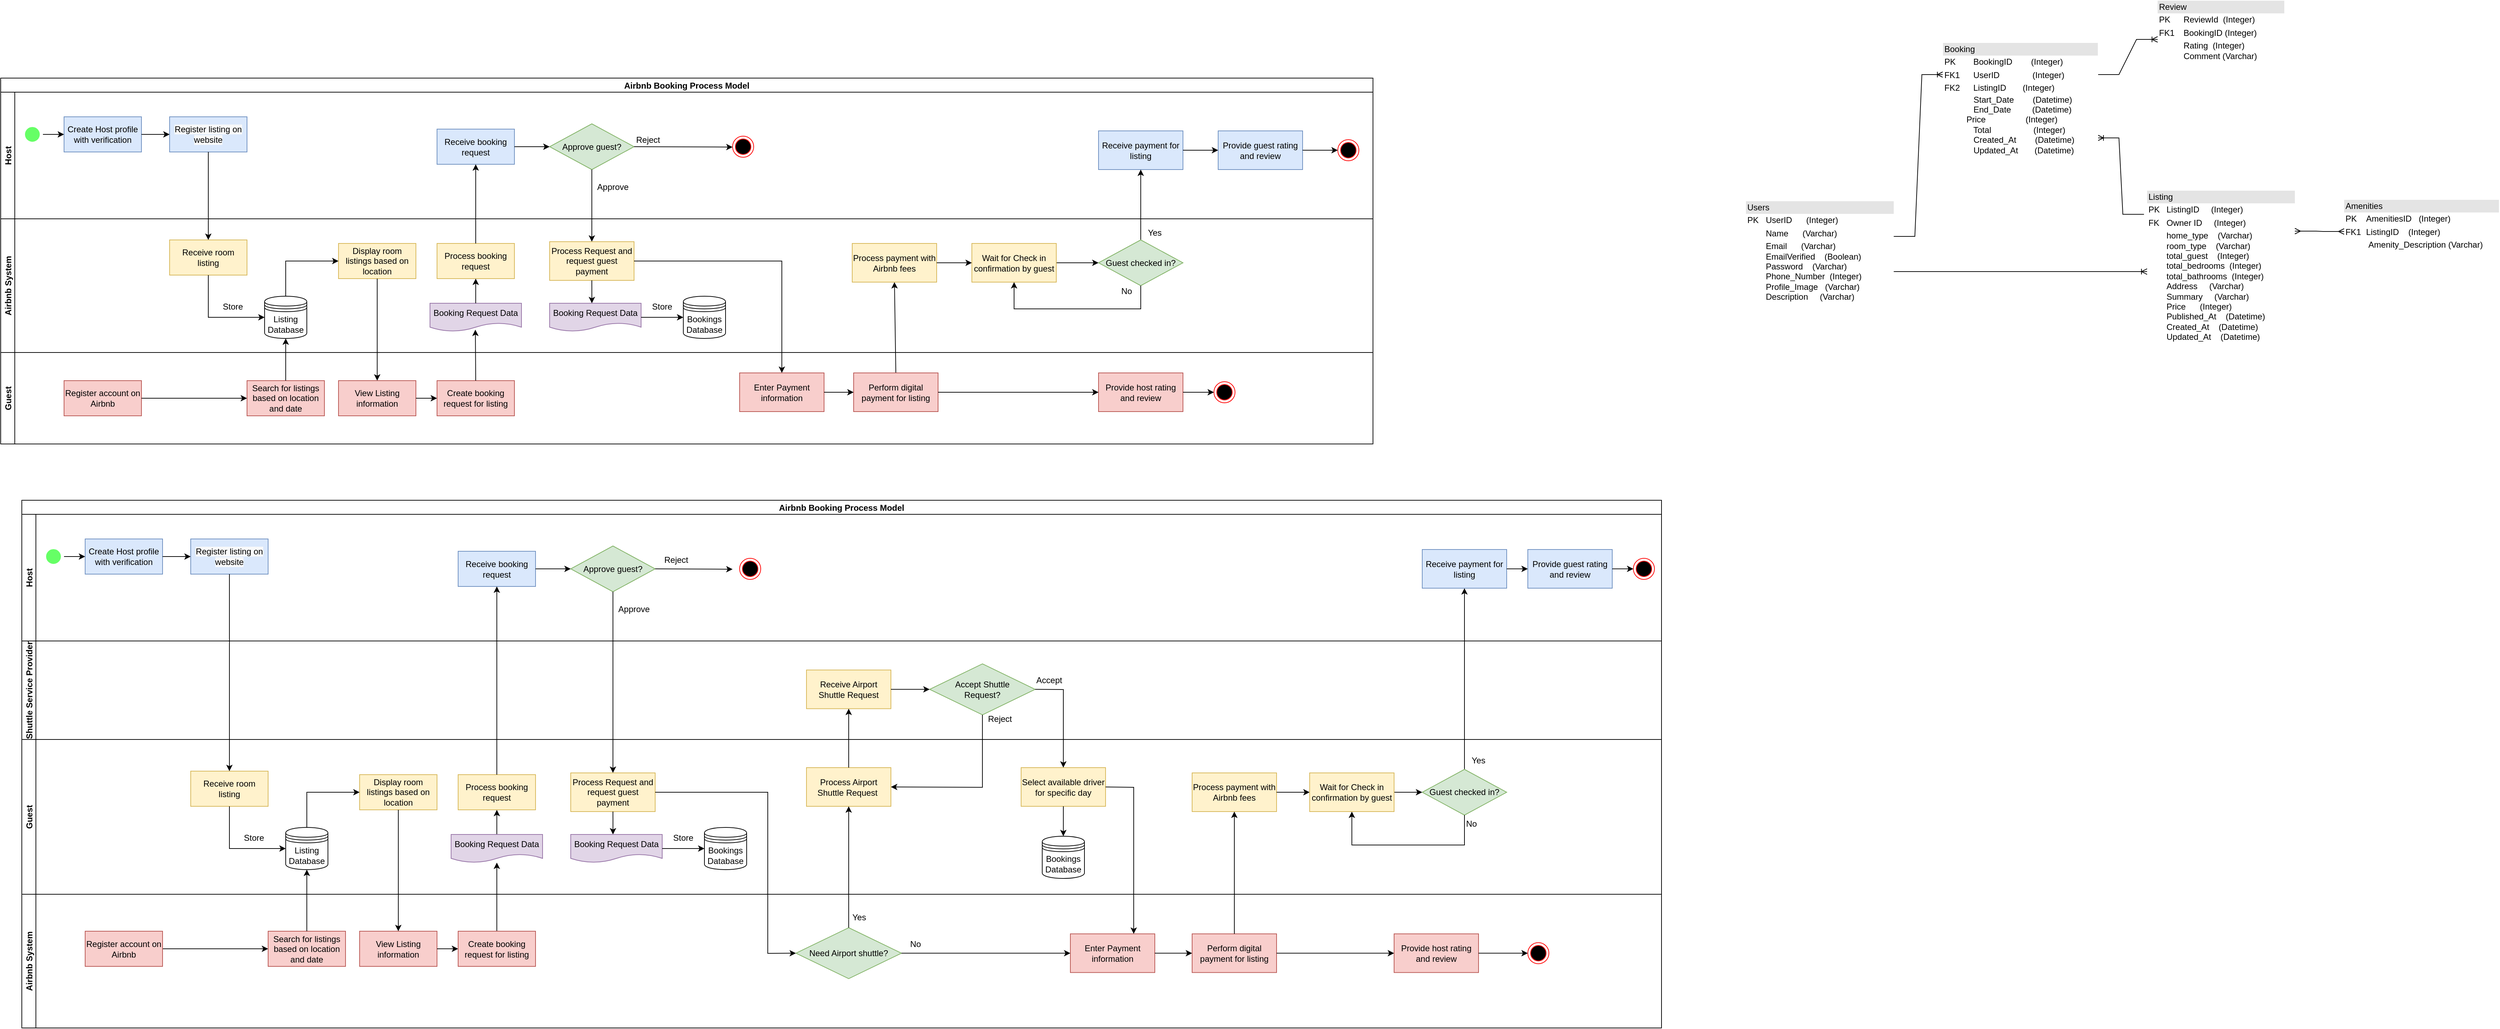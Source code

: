 <mxfile version="15.7.3" type="github">
  <diagram name="Page-1" id="e7e014a7-5840-1c2e-5031-d8a46d1fe8dd">
    <mxGraphModel dx="569" dy="318" grid="1" gridSize="10" guides="1" tooltips="1" connect="1" arrows="1" fold="1" page="1" pageScale="1" pageWidth="1169" pageHeight="826" background="none" math="0" shadow="0">
      <root>
        <mxCell id="0" />
        <mxCell id="1" parent="0" />
        <mxCell id="20" value="" style="endArrow=open;strokeColor=#FF0000;endFill=1;rounded=0" parent="1" edge="1">
          <mxGeometry relative="1" as="geometry">
            <mxPoint x="464.5" y="478" as="targetPoint" />
          </mxGeometry>
        </mxCell>
        <mxCell id="Uxc4Kmj1n3rFb8_PSOaM-61" value="Airbnb Booking Process Model" style="swimlane;childLayout=stackLayout;resizeParent=1;resizeParentMax=0;horizontal=1;startSize=20;horizontalStack=0;" parent="1" vertex="1">
          <mxGeometry y="210" width="1950" height="520" as="geometry" />
        </mxCell>
        <mxCell id="Uxc4Kmj1n3rFb8_PSOaM-103" value="" style="endArrow=classic;html=1;rounded=0;exitX=0.5;exitY=0;exitDx=0;exitDy=0;entryX=0.5;entryY=1;entryDx=0;entryDy=0;" parent="Uxc4Kmj1n3rFb8_PSOaM-61" source="Uxc4Kmj1n3rFb8_PSOaM-80" target="Uxc4Kmj1n3rFb8_PSOaM-81" edge="1">
          <mxGeometry width="50" height="50" relative="1" as="geometry">
            <mxPoint x="1210" y="607.5" as="sourcePoint" />
            <mxPoint x="1270" y="300" as="targetPoint" />
          </mxGeometry>
        </mxCell>
        <mxCell id="Uxc4Kmj1n3rFb8_PSOaM-62" value="Host" style="swimlane;startSize=20;horizontal=0;" parent="Uxc4Kmj1n3rFb8_PSOaM-61" vertex="1">
          <mxGeometry y="20" width="1950" height="180" as="geometry" />
        </mxCell>
        <mxCell id="5" value="" style="ellipse;shape=startState;fillColor=#66FF66;strokeColor=#FFFFFF;rotation=-90;fontColor=default;" parent="Uxc4Kmj1n3rFb8_PSOaM-62" vertex="1">
          <mxGeometry x="30" y="45" width="30" height="30" as="geometry" />
        </mxCell>
        <mxCell id="Uxc4Kmj1n3rFb8_PSOaM-41" value="Create Host profile with verification" style="rounded=0;whiteSpace=wrap;html=1;rotation=0;fillColor=#dae8fc;strokeColor=#6c8ebf;fontColor=default;" parent="Uxc4Kmj1n3rFb8_PSOaM-62" vertex="1">
          <mxGeometry x="90" y="35" width="110" height="50" as="geometry" />
        </mxCell>
        <mxCell id="Uxc4Kmj1n3rFb8_PSOaM-65" value="&#xa;&#xa;&lt;span style=&quot;font-family: helvetica; font-size: 12px; font-style: normal; font-weight: 400; letter-spacing: normal; text-align: center; text-indent: 0px; text-transform: none; word-spacing: 0px; background-color: rgb(248, 249, 250); display: inline; float: none;&quot;&gt;Register listing on website&lt;/span&gt;&#xa;&#xa;" style="rounded=0;whiteSpace=wrap;html=1;rotation=0;fillColor=#dae8fc;strokeColor=#6c8ebf;fontColor=default;" parent="Uxc4Kmj1n3rFb8_PSOaM-62" vertex="1">
          <mxGeometry x="240" y="35" width="110" height="50" as="geometry" />
        </mxCell>
        <mxCell id="Uxc4Kmj1n3rFb8_PSOaM-75" value="Receive booking request" style="rounded=0;whiteSpace=wrap;html=1;rotation=0;fillColor=#dae8fc;strokeColor=#6c8ebf;fontColor=default;" parent="Uxc4Kmj1n3rFb8_PSOaM-62" vertex="1">
          <mxGeometry x="620" y="52.5" width="110" height="50" as="geometry" />
        </mxCell>
        <mxCell id="Uxc4Kmj1n3rFb8_PSOaM-76" value="Approve guest?" style="rhombus;whiteSpace=wrap;html=1;fillColor=#d5e8d4;strokeColor=#82b366;fontColor=default;" parent="Uxc4Kmj1n3rFb8_PSOaM-62" vertex="1">
          <mxGeometry x="780" y="45" width="120" height="65" as="geometry" />
        </mxCell>
        <mxCell id="Uxc4Kmj1n3rFb8_PSOaM-83" value="Receive payment for listing" style="rounded=0;whiteSpace=wrap;html=1;fillColor=#dae8fc;strokeColor=#6c8ebf;fontColor=default;" parent="Uxc4Kmj1n3rFb8_PSOaM-62" vertex="1">
          <mxGeometry x="1560" y="55" width="120" height="55" as="geometry" />
        </mxCell>
        <mxCell id="Uxc4Kmj1n3rFb8_PSOaM-84" value="" style="endArrow=classic;html=1;rounded=0;exitX=0.5;exitY=1;exitDx=0;exitDy=0;entryX=0;entryY=0.5;entryDx=0;entryDy=0;" parent="Uxc4Kmj1n3rFb8_PSOaM-62" source="5" target="Uxc4Kmj1n3rFb8_PSOaM-41" edge="1">
          <mxGeometry width="50" height="50" relative="1" as="geometry">
            <mxPoint x="-140" y="170" as="sourcePoint" />
            <mxPoint x="-90" y="120" as="targetPoint" />
          </mxGeometry>
        </mxCell>
        <mxCell id="Uxc4Kmj1n3rFb8_PSOaM-85" value="" style="endArrow=classic;html=1;rounded=0;exitX=1;exitY=0.5;exitDx=0;exitDy=0;entryX=0;entryY=0.5;entryDx=0;entryDy=0;" parent="Uxc4Kmj1n3rFb8_PSOaM-62" source="Uxc4Kmj1n3rFb8_PSOaM-41" target="Uxc4Kmj1n3rFb8_PSOaM-65" edge="1">
          <mxGeometry width="50" height="50" relative="1" as="geometry">
            <mxPoint x="-130" y="180" as="sourcePoint" />
            <mxPoint x="-80" y="130" as="targetPoint" />
          </mxGeometry>
        </mxCell>
        <mxCell id="Uxc4Kmj1n3rFb8_PSOaM-97" value="" style="endArrow=classic;html=1;rounded=0;exitX=1;exitY=0.5;exitDx=0;exitDy=0;entryX=0;entryY=0.5;entryDx=0;entryDy=0;" parent="Uxc4Kmj1n3rFb8_PSOaM-62" source="Uxc4Kmj1n3rFb8_PSOaM-75" target="Uxc4Kmj1n3rFb8_PSOaM-76" edge="1">
          <mxGeometry width="50" height="50" relative="1" as="geometry">
            <mxPoint x="860" y="580" as="sourcePoint" />
            <mxPoint x="910" y="530" as="targetPoint" />
          </mxGeometry>
        </mxCell>
        <mxCell id="Uxc4Kmj1n3rFb8_PSOaM-99" value="" style="ellipse;html=1;shape=endState;fillColor=#000000;strokeColor=#ff0000;" parent="Uxc4Kmj1n3rFb8_PSOaM-62" vertex="1">
          <mxGeometry x="1040" y="62.5" width="30" height="30" as="geometry" />
        </mxCell>
        <mxCell id="Uxc4Kmj1n3rFb8_PSOaM-109" value="Provide guest rating and review" style="rounded=0;whiteSpace=wrap;html=1;fillColor=#dae8fc;strokeColor=#6c8ebf;fontColor=default;" parent="Uxc4Kmj1n3rFb8_PSOaM-62" vertex="1">
          <mxGeometry x="1730" y="55" width="120" height="55" as="geometry" />
        </mxCell>
        <mxCell id="Uxc4Kmj1n3rFb8_PSOaM-113" value="" style="endArrow=classic;html=1;rounded=0;exitX=1;exitY=0.5;exitDx=0;exitDy=0;entryX=0;entryY=0.5;entryDx=0;entryDy=0;" parent="Uxc4Kmj1n3rFb8_PSOaM-62" source="Uxc4Kmj1n3rFb8_PSOaM-83" target="Uxc4Kmj1n3rFb8_PSOaM-109" edge="1">
          <mxGeometry width="50" height="50" relative="1" as="geometry">
            <mxPoint x="1950" y="177.5" as="sourcePoint" />
            <mxPoint x="2000" y="127.5" as="targetPoint" />
          </mxGeometry>
        </mxCell>
        <mxCell id="Uxc4Kmj1n3rFb8_PSOaM-114" value="" style="ellipse;html=1;shape=endState;fillColor=#000000;strokeColor=#ff0000;" parent="Uxc4Kmj1n3rFb8_PSOaM-62" vertex="1">
          <mxGeometry x="1900" y="67.5" width="30" height="30" as="geometry" />
        </mxCell>
        <mxCell id="Uxc4Kmj1n3rFb8_PSOaM-115" value="" style="endArrow=classic;html=1;rounded=0;exitX=1;exitY=0.5;exitDx=0;exitDy=0;entryX=0;entryY=0.5;entryDx=0;entryDy=0;" parent="Uxc4Kmj1n3rFb8_PSOaM-62" source="Uxc4Kmj1n3rFb8_PSOaM-109" target="Uxc4Kmj1n3rFb8_PSOaM-114" edge="1">
          <mxGeometry width="50" height="50" relative="1" as="geometry">
            <mxPoint x="1970" y="157.5" as="sourcePoint" />
            <mxPoint x="2020" y="107.5" as="targetPoint" />
          </mxGeometry>
        </mxCell>
        <mxCell id="Uxc4Kmj1n3rFb8_PSOaM-118" value="Reject" style="text;html=1;strokeColor=none;fillColor=none;align=center;verticalAlign=middle;whiteSpace=wrap;rounded=0;" parent="Uxc4Kmj1n3rFb8_PSOaM-62" vertex="1">
          <mxGeometry x="890" y="52.5" width="60" height="30" as="geometry" />
        </mxCell>
        <mxCell id="Uxc4Kmj1n3rFb8_PSOaM-119" value="Approve" style="text;html=1;strokeColor=none;fillColor=none;align=center;verticalAlign=middle;whiteSpace=wrap;rounded=0;" parent="Uxc4Kmj1n3rFb8_PSOaM-62" vertex="1">
          <mxGeometry x="840" y="120" width="60" height="30" as="geometry" />
        </mxCell>
        <mxCell id="Uxc4Kmj1n3rFb8_PSOaM-108" value="" style="endArrow=classic;html=1;rounded=0;exitX=0.5;exitY=0;exitDx=0;exitDy=0;entryX=0.5;entryY=1;entryDx=0;entryDy=0;" parent="Uxc4Kmj1n3rFb8_PSOaM-61" source="Uxc4Kmj1n3rFb8_PSOaM-82" target="Uxc4Kmj1n3rFb8_PSOaM-83" edge="1">
          <mxGeometry width="50" height="50" relative="1" as="geometry">
            <mxPoint x="1860" y="267.5" as="sourcePoint" />
            <mxPoint x="1910" y="217.5" as="targetPoint" />
          </mxGeometry>
        </mxCell>
        <mxCell id="Uxc4Kmj1n3rFb8_PSOaM-63" value="Airbnb System" style="swimlane;startSize=20;horizontal=0;" parent="Uxc4Kmj1n3rFb8_PSOaM-61" vertex="1">
          <mxGeometry y="200" width="1950" height="190" as="geometry" />
        </mxCell>
        <mxCell id="Uxc4Kmj1n3rFb8_PSOaM-66" value="Receive room listing" style="rounded=0;whiteSpace=wrap;html=1;rotation=0;fillColor=#fff2cc;strokeColor=#d6b656;fontColor=default;" parent="Uxc4Kmj1n3rFb8_PSOaM-63" vertex="1">
          <mxGeometry x="240" y="30" width="110" height="50" as="geometry" />
        </mxCell>
        <mxCell id="Uxc4Kmj1n3rFb8_PSOaM-70" value="Display room listings based on location" style="rounded=0;whiteSpace=wrap;html=1;rotation=0;fillColor=#fff2cc;strokeColor=#d6b656;fontColor=default;" parent="Uxc4Kmj1n3rFb8_PSOaM-63" vertex="1">
          <mxGeometry x="480" y="35" width="110" height="50" as="geometry" />
        </mxCell>
        <mxCell id="Uxc4Kmj1n3rFb8_PSOaM-71" value="Listing Database" style="shape=datastore;whiteSpace=wrap;html=1;" parent="Uxc4Kmj1n3rFb8_PSOaM-63" vertex="1">
          <mxGeometry x="375" y="110" width="60" height="60" as="geometry" />
        </mxCell>
        <mxCell id="Uxc4Kmj1n3rFb8_PSOaM-74" value="Process booking request" style="rounded=0;whiteSpace=wrap;html=1;rotation=0;fillColor=#fff2cc;strokeColor=#d6b656;fontColor=default;" parent="Uxc4Kmj1n3rFb8_PSOaM-63" vertex="1">
          <mxGeometry x="620" y="35" width="110" height="50" as="geometry" />
        </mxCell>
        <mxCell id="Uxc4Kmj1n3rFb8_PSOaM-78" value="Process Request and request guest payment" style="rounded=0;whiteSpace=wrap;html=1;fillColor=#fff2cc;strokeColor=#d6b656;fontColor=default;" parent="Uxc4Kmj1n3rFb8_PSOaM-63" vertex="1">
          <mxGeometry x="780" y="32.5" width="120" height="55" as="geometry" />
        </mxCell>
        <mxCell id="Uxc4Kmj1n3rFb8_PSOaM-81" value="Process payment with Airbnb fees" style="rounded=0;whiteSpace=wrap;html=1;fillColor=#fff2cc;strokeColor=#d6b656;fontColor=default;" parent="Uxc4Kmj1n3rFb8_PSOaM-63" vertex="1">
          <mxGeometry x="1210" y="35" width="120" height="55" as="geometry" />
        </mxCell>
        <mxCell id="Uxc4Kmj1n3rFb8_PSOaM-82" value="Guest checked in?" style="rhombus;whiteSpace=wrap;html=1;fillColor=#d5e8d4;strokeColor=#82b366;fontColor=default;" parent="Uxc4Kmj1n3rFb8_PSOaM-63" vertex="1">
          <mxGeometry x="1560" y="30" width="120" height="65" as="geometry" />
        </mxCell>
        <mxCell id="Uxc4Kmj1n3rFb8_PSOaM-87" value="" style="endArrow=classic;html=1;rounded=0;exitX=0.5;exitY=1;exitDx=0;exitDy=0;entryX=0;entryY=0.5;entryDx=0;entryDy=0;" parent="Uxc4Kmj1n3rFb8_PSOaM-63" source="Uxc4Kmj1n3rFb8_PSOaM-66" target="Uxc4Kmj1n3rFb8_PSOaM-71" edge="1">
          <mxGeometry width="50" height="50" relative="1" as="geometry">
            <mxPoint x="220" y="170" as="sourcePoint" />
            <mxPoint x="270" y="120" as="targetPoint" />
            <Array as="points">
              <mxPoint x="295" y="140" />
            </Array>
          </mxGeometry>
        </mxCell>
        <mxCell id="Uxc4Kmj1n3rFb8_PSOaM-88" value="" style="endArrow=classic;html=1;rounded=0;entryX=0;entryY=0.5;entryDx=0;entryDy=0;exitX=0.5;exitY=0;exitDx=0;exitDy=0;" parent="Uxc4Kmj1n3rFb8_PSOaM-63" source="Uxc4Kmj1n3rFb8_PSOaM-71" target="Uxc4Kmj1n3rFb8_PSOaM-70" edge="1">
          <mxGeometry width="50" height="50" relative="1" as="geometry">
            <mxPoint x="120" y="180" as="sourcePoint" />
            <mxPoint x="170" y="130" as="targetPoint" />
            <Array as="points">
              <mxPoint x="405" y="60" />
            </Array>
          </mxGeometry>
        </mxCell>
        <mxCell id="Uxc4Kmj1n3rFb8_PSOaM-94" value="Booking Request Data" style="shape=document;whiteSpace=wrap;html=1;boundedLbl=1;fillColor=#e1d5e7;strokeColor=#9673a6;fontColor=default;" parent="Uxc4Kmj1n3rFb8_PSOaM-63" vertex="1">
          <mxGeometry x="610" y="120" width="130" height="40" as="geometry" />
        </mxCell>
        <mxCell id="Uxc4Kmj1n3rFb8_PSOaM-95" value="" style="endArrow=classic;html=1;rounded=0;exitX=0.5;exitY=0;exitDx=0;exitDy=0;entryX=0.5;entryY=1;entryDx=0;entryDy=0;" parent="Uxc4Kmj1n3rFb8_PSOaM-63" source="Uxc4Kmj1n3rFb8_PSOaM-94" target="Uxc4Kmj1n3rFb8_PSOaM-74" edge="1">
          <mxGeometry width="50" height="50" relative="1" as="geometry">
            <mxPoint x="690" y="470" as="sourcePoint" />
            <mxPoint x="740" y="420" as="targetPoint" />
          </mxGeometry>
        </mxCell>
        <mxCell id="Uxc4Kmj1n3rFb8_PSOaM-104" value="" style="endArrow=classic;html=1;rounded=0;entryX=0;entryY=0.5;entryDx=0;entryDy=0;exitX=1;exitY=0.5;exitDx=0;exitDy=0;" parent="Uxc4Kmj1n3rFb8_PSOaM-63" source="Uxc4Kmj1n3rFb8_PSOaM-105" target="Uxc4Kmj1n3rFb8_PSOaM-82" edge="1">
          <mxGeometry width="50" height="50" relative="1" as="geometry">
            <mxPoint x="1570" y="137.5" as="sourcePoint" />
            <mxPoint x="1360" y="357.5" as="targetPoint" />
          </mxGeometry>
        </mxCell>
        <mxCell id="Uxc4Kmj1n3rFb8_PSOaM-105" value="Wait for Check in confirmation by guest" style="rounded=0;whiteSpace=wrap;html=1;fillColor=#fff2cc;strokeColor=#d6b656;fontColor=default;" parent="Uxc4Kmj1n3rFb8_PSOaM-63" vertex="1">
          <mxGeometry x="1380" y="35" width="120" height="55" as="geometry" />
        </mxCell>
        <mxCell id="Uxc4Kmj1n3rFb8_PSOaM-106" value="" style="endArrow=classic;html=1;rounded=0;exitX=1;exitY=0.5;exitDx=0;exitDy=0;entryX=0;entryY=0.5;entryDx=0;entryDy=0;" parent="Uxc4Kmj1n3rFb8_PSOaM-63" source="Uxc4Kmj1n3rFb8_PSOaM-81" target="Uxc4Kmj1n3rFb8_PSOaM-105" edge="1">
          <mxGeometry width="50" height="50" relative="1" as="geometry">
            <mxPoint x="1409" y="50" as="sourcePoint" />
            <mxPoint x="1590" y="337.5" as="targetPoint" />
          </mxGeometry>
        </mxCell>
        <mxCell id="Uxc4Kmj1n3rFb8_PSOaM-107" value="" style="endArrow=classic;html=1;rounded=0;exitX=0.5;exitY=1;exitDx=0;exitDy=0;entryX=0.5;entryY=1;entryDx=0;entryDy=0;" parent="Uxc4Kmj1n3rFb8_PSOaM-63" source="Uxc4Kmj1n3rFb8_PSOaM-82" target="Uxc4Kmj1n3rFb8_PSOaM-105" edge="1">
          <mxGeometry width="50" height="50" relative="1" as="geometry">
            <mxPoint x="1820" y="107.5" as="sourcePoint" />
            <mxPoint x="1870" y="57.5" as="targetPoint" />
            <Array as="points">
              <mxPoint x="1620" y="128" />
              <mxPoint x="1440" y="128" />
            </Array>
          </mxGeometry>
        </mxCell>
        <mxCell id="Uxc4Kmj1n3rFb8_PSOaM-117" value="Store" style="text;html=1;strokeColor=none;fillColor=none;align=center;verticalAlign=middle;whiteSpace=wrap;rounded=0;" parent="Uxc4Kmj1n3rFb8_PSOaM-63" vertex="1">
          <mxGeometry x="300" y="110" width="60" height="30" as="geometry" />
        </mxCell>
        <mxCell id="Uxc4Kmj1n3rFb8_PSOaM-120" value="No" style="text;html=1;strokeColor=none;fillColor=none;align=center;verticalAlign=middle;whiteSpace=wrap;rounded=0;" parent="Uxc4Kmj1n3rFb8_PSOaM-63" vertex="1">
          <mxGeometry x="1570" y="87.5" width="60" height="30" as="geometry" />
        </mxCell>
        <mxCell id="6NKIlIHnf6mzXi7Awku6-105" value="Booking Request Data" style="shape=document;whiteSpace=wrap;html=1;boundedLbl=1;fillColor=#e1d5e7;strokeColor=#9673a6;fontColor=default;" parent="Uxc4Kmj1n3rFb8_PSOaM-63" vertex="1">
          <mxGeometry x="780" y="120" width="130" height="40" as="geometry" />
        </mxCell>
        <mxCell id="6NKIlIHnf6mzXi7Awku6-106" value="Store" style="text;html=1;strokeColor=none;fillColor=none;align=center;verticalAlign=middle;whiteSpace=wrap;rounded=0;" parent="Uxc4Kmj1n3rFb8_PSOaM-63" vertex="1">
          <mxGeometry x="910" y="110" width="60" height="30" as="geometry" />
        </mxCell>
        <mxCell id="6NKIlIHnf6mzXi7Awku6-107" value="Bookings Database" style="shape=datastore;whiteSpace=wrap;html=1;" parent="Uxc4Kmj1n3rFb8_PSOaM-63" vertex="1">
          <mxGeometry x="970" y="110" width="60" height="60" as="geometry" />
        </mxCell>
        <mxCell id="6NKIlIHnf6mzXi7Awku6-109" value="" style="endArrow=classic;html=1;rounded=0;exitX=0.5;exitY=1;exitDx=0;exitDy=0;entryX=0.462;entryY=0;entryDx=0;entryDy=0;entryPerimeter=0;" parent="Uxc4Kmj1n3rFb8_PSOaM-63" source="Uxc4Kmj1n3rFb8_PSOaM-78" target="6NKIlIHnf6mzXi7Awku6-105" edge="1">
          <mxGeometry width="50" height="50" relative="1" as="geometry">
            <mxPoint x="850" y="270" as="sourcePoint" />
            <mxPoint x="900" y="220" as="targetPoint" />
          </mxGeometry>
        </mxCell>
        <mxCell id="6NKIlIHnf6mzXi7Awku6-110" value="" style="endArrow=classic;html=1;rounded=0;exitX=1;exitY=0.5;exitDx=0;exitDy=0;entryX=0;entryY=0.5;entryDx=0;entryDy=0;" parent="Uxc4Kmj1n3rFb8_PSOaM-63" source="6NKIlIHnf6mzXi7Awku6-105" target="6NKIlIHnf6mzXi7Awku6-107" edge="1">
          <mxGeometry width="50" height="50" relative="1" as="geometry">
            <mxPoint x="950" y="280" as="sourcePoint" />
            <mxPoint x="1000" y="230" as="targetPoint" />
          </mxGeometry>
        </mxCell>
        <mxCell id="Uxc4Kmj1n3rFb8_PSOaM-123" value="Yes" style="text;html=1;strokeColor=none;fillColor=none;align=center;verticalAlign=middle;whiteSpace=wrap;rounded=0;" parent="Uxc4Kmj1n3rFb8_PSOaM-63" vertex="1">
          <mxGeometry x="1610" y="5" width="60" height="30" as="geometry" />
        </mxCell>
        <mxCell id="Uxc4Kmj1n3rFb8_PSOaM-64" value="Guest" style="swimlane;startSize=20;horizontal=0;" parent="Uxc4Kmj1n3rFb8_PSOaM-61" vertex="1">
          <mxGeometry y="390" width="1950" height="130" as="geometry" />
        </mxCell>
        <mxCell id="Uxc4Kmj1n3rFb8_PSOaM-67" value="Register account on Airbnb" style="rounded=0;whiteSpace=wrap;html=1;rotation=0;fillColor=#f8cecc;strokeColor=#b85450;fontColor=default;" parent="Uxc4Kmj1n3rFb8_PSOaM-64" vertex="1">
          <mxGeometry x="90" y="40" width="110" height="50" as="geometry" />
        </mxCell>
        <mxCell id="Uxc4Kmj1n3rFb8_PSOaM-68" value="Search for listings based on location and date" style="rounded=0;whiteSpace=wrap;html=1;rotation=0;fillColor=#f8cecc;strokeColor=#b85450;fontColor=default;" parent="Uxc4Kmj1n3rFb8_PSOaM-64" vertex="1">
          <mxGeometry x="350" y="40" width="110" height="50" as="geometry" />
        </mxCell>
        <mxCell id="Uxc4Kmj1n3rFb8_PSOaM-72" value="View Listing information" style="rounded=0;whiteSpace=wrap;html=1;rotation=0;fillColor=#f8cecc;strokeColor=#b85450;fontColor=default;" parent="Uxc4Kmj1n3rFb8_PSOaM-64" vertex="1">
          <mxGeometry x="480" y="40" width="110" height="50" as="geometry" />
        </mxCell>
        <mxCell id="Uxc4Kmj1n3rFb8_PSOaM-73" value="Create booking request for listing" style="rounded=0;whiteSpace=wrap;html=1;rotation=0;fillColor=#f8cecc;strokeColor=#b85450;fontColor=default;" parent="Uxc4Kmj1n3rFb8_PSOaM-64" vertex="1">
          <mxGeometry x="620" y="40" width="110" height="50" as="geometry" />
        </mxCell>
        <mxCell id="Uxc4Kmj1n3rFb8_PSOaM-79" value="Enter Payment information" style="rounded=0;whiteSpace=wrap;html=1;fillColor=#f8cecc;strokeColor=#b85450;fontColor=default;" parent="Uxc4Kmj1n3rFb8_PSOaM-64" vertex="1">
          <mxGeometry x="1050" y="29" width="120" height="55" as="geometry" />
        </mxCell>
        <mxCell id="Uxc4Kmj1n3rFb8_PSOaM-80" value="Perform digital payment for listing" style="rounded=0;whiteSpace=wrap;html=1;fillColor=#f8cecc;strokeColor=#b85450;fontColor=default;" parent="Uxc4Kmj1n3rFb8_PSOaM-64" vertex="1">
          <mxGeometry x="1212" y="29" width="120" height="55" as="geometry" />
        </mxCell>
        <mxCell id="Uxc4Kmj1n3rFb8_PSOaM-90" value="" style="endArrow=classic;html=1;rounded=0;exitX=1;exitY=0.5;exitDx=0;exitDy=0;entryX=0;entryY=0.5;entryDx=0;entryDy=0;" parent="Uxc4Kmj1n3rFb8_PSOaM-64" source="Uxc4Kmj1n3rFb8_PSOaM-67" target="Uxc4Kmj1n3rFb8_PSOaM-68" edge="1">
          <mxGeometry width="50" height="50" relative="1" as="geometry">
            <mxPoint x="370" y="200" as="sourcePoint" />
            <mxPoint x="420" y="150" as="targetPoint" />
          </mxGeometry>
        </mxCell>
        <mxCell id="Uxc4Kmj1n3rFb8_PSOaM-92" value="" style="endArrow=classic;html=1;rounded=0;exitX=1;exitY=0.5;exitDx=0;exitDy=0;entryX=0;entryY=0.5;entryDx=0;entryDy=0;" parent="Uxc4Kmj1n3rFb8_PSOaM-64" source="Uxc4Kmj1n3rFb8_PSOaM-72" target="Uxc4Kmj1n3rFb8_PSOaM-73" edge="1">
          <mxGeometry width="50" height="50" relative="1" as="geometry">
            <mxPoint x="390" y="230" as="sourcePoint" />
            <mxPoint x="440" y="180" as="targetPoint" />
          </mxGeometry>
        </mxCell>
        <mxCell id="Uxc4Kmj1n3rFb8_PSOaM-102" value="" style="endArrow=classic;html=1;rounded=0;exitX=1;exitY=0.5;exitDx=0;exitDy=0;entryX=0;entryY=0.5;entryDx=0;entryDy=0;" parent="Uxc4Kmj1n3rFb8_PSOaM-64" source="Uxc4Kmj1n3rFb8_PSOaM-79" target="Uxc4Kmj1n3rFb8_PSOaM-80" edge="1">
          <mxGeometry width="50" height="50" relative="1" as="geometry">
            <mxPoint x="960" y="250" as="sourcePoint" />
            <mxPoint x="1010" y="200" as="targetPoint" />
          </mxGeometry>
        </mxCell>
        <mxCell id="Uxc4Kmj1n3rFb8_PSOaM-111" value="Provide host rating and review" style="rounded=0;whiteSpace=wrap;html=1;fillColor=#f8cecc;strokeColor=#b85450;fontColor=default;" parent="Uxc4Kmj1n3rFb8_PSOaM-64" vertex="1">
          <mxGeometry x="1560" y="29" width="120" height="55" as="geometry" />
        </mxCell>
        <mxCell id="Uxc4Kmj1n3rFb8_PSOaM-112" value="" style="endArrow=classic;html=1;rounded=0;exitX=1;exitY=0.5;exitDx=0;exitDy=0;entryX=0;entryY=0.5;entryDx=0;entryDy=0;" parent="Uxc4Kmj1n3rFb8_PSOaM-64" source="Uxc4Kmj1n3rFb8_PSOaM-80" target="Uxc4Kmj1n3rFb8_PSOaM-111" edge="1">
          <mxGeometry width="50" height="50" relative="1" as="geometry">
            <mxPoint x="1850" y="-42.5" as="sourcePoint" />
            <mxPoint x="1900" y="-92.5" as="targetPoint" />
          </mxGeometry>
        </mxCell>
        <mxCell id="Uxc4Kmj1n3rFb8_PSOaM-110" value="" style="ellipse;html=1;shape=endState;fillColor=#000000;strokeColor=#ff0000;" parent="Uxc4Kmj1n3rFb8_PSOaM-64" vertex="1">
          <mxGeometry x="1724" y="41.5" width="30" height="30" as="geometry" />
        </mxCell>
        <mxCell id="Uxc4Kmj1n3rFb8_PSOaM-116" value="" style="endArrow=classic;html=1;rounded=0;exitX=1;exitY=0.5;exitDx=0;exitDy=0;entryX=0;entryY=0.5;entryDx=0;entryDy=0;" parent="Uxc4Kmj1n3rFb8_PSOaM-64" source="Uxc4Kmj1n3rFb8_PSOaM-111" target="Uxc4Kmj1n3rFb8_PSOaM-110" edge="1">
          <mxGeometry width="50" height="50" relative="1" as="geometry">
            <mxPoint x="1810" y="37.5" as="sourcePoint" />
            <mxPoint x="1860" y="-12.5" as="targetPoint" />
          </mxGeometry>
        </mxCell>
        <mxCell id="Uxc4Kmj1n3rFb8_PSOaM-86" value="" style="endArrow=classic;html=1;rounded=0;exitX=0.5;exitY=1;exitDx=0;exitDy=0;entryX=0.5;entryY=0;entryDx=0;entryDy=0;" parent="Uxc4Kmj1n3rFb8_PSOaM-61" source="Uxc4Kmj1n3rFb8_PSOaM-65" target="Uxc4Kmj1n3rFb8_PSOaM-66" edge="1">
          <mxGeometry width="50" height="50" relative="1" as="geometry">
            <mxPoint x="370" y="170" as="sourcePoint" />
            <mxPoint x="420" y="120" as="targetPoint" />
          </mxGeometry>
        </mxCell>
        <mxCell id="Uxc4Kmj1n3rFb8_PSOaM-89" value="" style="endArrow=classic;html=1;rounded=0;exitX=0.5;exitY=0;exitDx=0;exitDy=0;entryX=0.5;entryY=1;entryDx=0;entryDy=0;" parent="Uxc4Kmj1n3rFb8_PSOaM-61" source="Uxc4Kmj1n3rFb8_PSOaM-68" target="Uxc4Kmj1n3rFb8_PSOaM-71" edge="1">
          <mxGeometry width="50" height="50" relative="1" as="geometry">
            <mxPoint x="390" y="600" as="sourcePoint" />
            <mxPoint x="440" y="550" as="targetPoint" />
          </mxGeometry>
        </mxCell>
        <mxCell id="Uxc4Kmj1n3rFb8_PSOaM-91" value="" style="endArrow=classic;html=1;rounded=0;exitX=0.5;exitY=1;exitDx=0;exitDy=0;entryX=0.5;entryY=0;entryDx=0;entryDy=0;" parent="Uxc4Kmj1n3rFb8_PSOaM-61" source="Uxc4Kmj1n3rFb8_PSOaM-70" target="Uxc4Kmj1n3rFb8_PSOaM-72" edge="1">
          <mxGeometry width="50" height="50" relative="1" as="geometry">
            <mxPoint x="440" y="610" as="sourcePoint" />
            <mxPoint x="490" y="560" as="targetPoint" />
          </mxGeometry>
        </mxCell>
        <mxCell id="Uxc4Kmj1n3rFb8_PSOaM-96" value="" style="endArrow=classic;html=1;rounded=0;exitX=0.5;exitY=0;exitDx=0;exitDy=0;entryX=0.5;entryY=1;entryDx=0;entryDy=0;" parent="Uxc4Kmj1n3rFb8_PSOaM-61" source="Uxc4Kmj1n3rFb8_PSOaM-74" target="Uxc4Kmj1n3rFb8_PSOaM-75" edge="1">
          <mxGeometry width="50" height="50" relative="1" as="geometry">
            <mxPoint x="740" y="610" as="sourcePoint" />
            <mxPoint x="790" y="560" as="targetPoint" />
          </mxGeometry>
        </mxCell>
        <mxCell id="Uxc4Kmj1n3rFb8_PSOaM-100" value="" style="endArrow=classic;html=1;rounded=0;exitX=0.5;exitY=1;exitDx=0;exitDy=0;entryX=0.5;entryY=0;entryDx=0;entryDy=0;" parent="Uxc4Kmj1n3rFb8_PSOaM-61" source="Uxc4Kmj1n3rFb8_PSOaM-76" target="Uxc4Kmj1n3rFb8_PSOaM-78" edge="1">
          <mxGeometry width="50" height="50" relative="1" as="geometry">
            <mxPoint x="860" y="660" as="sourcePoint" />
            <mxPoint x="910" y="610" as="targetPoint" />
          </mxGeometry>
        </mxCell>
        <mxCell id="6NKIlIHnf6mzXi7Awku6-108" value="" style="endArrow=classic;html=1;rounded=0;exitX=1;exitY=0.5;exitDx=0;exitDy=0;entryX=0.5;entryY=0;entryDx=0;entryDy=0;" parent="Uxc4Kmj1n3rFb8_PSOaM-61" source="Uxc4Kmj1n3rFb8_PSOaM-78" target="Uxc4Kmj1n3rFb8_PSOaM-79" edge="1">
          <mxGeometry width="50" height="50" relative="1" as="geometry">
            <mxPoint x="1050" y="260" as="sourcePoint" />
            <mxPoint x="1100" y="210" as="targetPoint" />
            <Array as="points">
              <mxPoint x="1110" y="260" />
            </Array>
          </mxGeometry>
        </mxCell>
        <mxCell id="Uxc4Kmj1n3rFb8_PSOaM-93" value="" style="endArrow=classic;html=1;rounded=0;exitX=0.5;exitY=0;exitDx=0;exitDy=0;entryX=0.496;entryY=0.939;entryDx=0;entryDy=0;entryPerimeter=0;" parent="Uxc4Kmj1n3rFb8_PSOaM-61" source="Uxc4Kmj1n3rFb8_PSOaM-73" target="Uxc4Kmj1n3rFb8_PSOaM-94" edge="1">
          <mxGeometry width="50" height="50" relative="1" as="geometry">
            <mxPoint x="750" y="620" as="sourcePoint" />
            <mxPoint x="705" y="350" as="targetPoint" />
          </mxGeometry>
        </mxCell>
        <mxCell id="Uxc4Kmj1n3rFb8_PSOaM-98" value="" style="endArrow=classic;html=1;rounded=0;exitX=1;exitY=0.5;exitDx=0;exitDy=0;" parent="1" source="Uxc4Kmj1n3rFb8_PSOaM-76" edge="1">
          <mxGeometry width="50" height="50" relative="1" as="geometry">
            <mxPoint x="850" y="840" as="sourcePoint" />
            <mxPoint x="1040" y="308" as="targetPoint" />
          </mxGeometry>
        </mxCell>
        <mxCell id="WOG5egxfjyIMI1KBX-wx-33" value="&lt;div style=&quot;box-sizing: border-box ; width: 100% ; background: #e4e4e4 ; padding: 2px&quot;&gt;Users&lt;/div&gt;&lt;table style=&quot;width: 100% ; font-size: 1em&quot; cellpadding=&quot;2&quot; cellspacing=&quot;0&quot;&gt;&lt;tbody&gt;&lt;tr&gt;&lt;td&gt;PK&lt;/td&gt;&lt;td&gt;UserID&lt;span style=&quot;white-space: pre&quot;&gt; &lt;/span&gt;&lt;span style=&quot;white-space: pre&quot;&gt; &lt;span style=&quot;white-space: pre&quot;&gt; &lt;span style=&quot;white-space: pre&quot;&gt;	&lt;/span&gt;&lt;span style=&quot;white-space: pre&quot;&gt;	&lt;span style=&quot;white-space: pre&quot;&gt;	&lt;/span&gt;&lt;/span&gt;&lt;/span&gt;&lt;/span&gt;(Integer)&lt;/td&gt;&lt;/tr&gt;&lt;tr&gt;&lt;td&gt;&lt;br&gt;&lt;/td&gt;&lt;td&gt;Name&lt;span style=&quot;white-space: pre&quot;&gt; &lt;/span&gt;&lt;span style=&quot;white-space: pre&quot;&gt; &lt;/span&gt;&lt;span style=&quot;white-space: pre&quot;&gt; &lt;span style=&quot;white-space: pre&quot;&gt;	&lt;/span&gt;&lt;span style=&quot;white-space: pre&quot;&gt;	&lt;span style=&quot;white-space: pre&quot;&gt;	&lt;/span&gt;&lt;/span&gt;&lt;/span&gt;(Varchar)&lt;/td&gt;&lt;/tr&gt;&lt;tr&gt;&lt;td&gt;&lt;/td&gt;&lt;td&gt;Email&lt;span style=&quot;white-space: pre&quot;&gt; &lt;/span&gt;&lt;span style=&quot;white-space: pre&quot;&gt; &lt;/span&gt;&lt;span style=&quot;white-space: pre&quot;&gt; &lt;span style=&quot;white-space: pre&quot;&gt;	&lt;/span&gt;&lt;span style=&quot;white-space: pre&quot;&gt;	&lt;span style=&quot;white-space: pre&quot;&gt;	&lt;/span&gt;&lt;/span&gt;&lt;/span&gt;(Varchar)&lt;br&gt;EmailVerified&lt;span style=&quot;white-space: pre&quot;&gt; &lt;/span&gt;&lt;span style=&quot;white-space: pre&quot;&gt; &lt;span style=&quot;white-space: pre&quot;&gt;	&lt;/span&gt;&lt;span style=&quot;white-space: pre&quot;&gt;	&lt;/span&gt;&lt;/span&gt;(Boolean)&lt;br&gt;Password&lt;span style=&quot;white-space: pre&quot;&gt; &lt;/span&gt;&lt;span style=&quot;white-space: pre&quot;&gt; &lt;span style=&quot;white-space: pre&quot;&gt;	&lt;span style=&quot;white-space: pre&quot;&gt;	&lt;/span&gt;&lt;/span&gt;&lt;/span&gt;(Varchar)&lt;br&gt;Phone_Number&lt;span style=&quot;white-space: pre&quot;&gt; &lt;span style=&quot;white-space: pre&quot;&gt;	&lt;/span&gt;&lt;/span&gt;(Integer)&lt;br&gt;Profile_Image&lt;span style=&quot;white-space: pre&quot;&gt; &lt;/span&gt;&lt;span style=&quot;white-space: pre&quot;&gt; &lt;span style=&quot;white-space: pre&quot;&gt;	&lt;/span&gt;&lt;/span&gt;(Varchar)&lt;br&gt;Description&lt;span style=&quot;white-space: pre&quot;&gt; &lt;/span&gt;&lt;span style=&quot;white-space: pre&quot;&gt; &lt;span style=&quot;white-space: pre&quot;&gt;	&lt;/span&gt;&lt;span style=&quot;white-space: pre&quot;&gt;	&lt;/span&gt; &lt;/span&gt;(Varchar)&lt;/td&gt;&lt;/tr&gt;&lt;/tbody&gt;&lt;/table&gt;" style="verticalAlign=top;align=left;overflow=fill;html=1;fontColor=default;strokeColor=#FFFFFF;fillColor=#FFFFFF;" parent="1" vertex="1">
          <mxGeometry x="2480" y="385" width="210" height="200" as="geometry" />
        </mxCell>
        <mxCell id="WOG5egxfjyIMI1KBX-wx-34" value="&lt;div style=&quot;box-sizing: border-box ; width: 100% ; background: #e4e4e4 ; padding: 2px&quot;&gt;Listing&lt;/div&gt;&lt;table style=&quot;width: 100% ; font-size: 1em&quot; cellpadding=&quot;2&quot; cellspacing=&quot;0&quot;&gt;&lt;tbody&gt;&lt;tr&gt;&lt;td&gt;PK&lt;/td&gt;&lt;td&gt;ListingID&lt;span style=&quot;white-space: pre&quot;&gt; &lt;/span&gt;&lt;span style=&quot;white-space: pre&quot;&gt; &lt;/span&gt;&lt;span style=&quot;white-space: pre&quot;&gt; &lt;span style=&quot;white-space: pre&quot;&gt;	&lt;span style=&quot;white-space: pre&quot;&gt;	&lt;/span&gt;&lt;/span&gt;&lt;/span&gt;(Integer)&lt;/td&gt;&lt;/tr&gt;&lt;tr&gt;&lt;td&gt;FK&lt;/td&gt;&lt;td&gt;Owner ID&lt;span style=&quot;white-space: pre&quot;&gt; &lt;/span&gt;&lt;span style=&quot;white-space: pre&quot;&gt; &lt;/span&gt;&lt;span style=&quot;white-space: pre&quot;&gt; &lt;span style=&quot;white-space: pre&quot;&gt;	&lt;/span&gt;&lt;span style=&quot;white-space: pre&quot;&gt;	&lt;/span&gt;&lt;/span&gt;(Integer)&lt;/td&gt;&lt;/tr&gt;&lt;tr&gt;&lt;td&gt;&lt;/td&gt;&lt;td&gt;home_type&lt;span style=&quot;white-space: pre&quot;&gt; &lt;/span&gt;&lt;span style=&quot;white-space: pre&quot;&gt; &lt;span style=&quot;white-space: pre&quot;&gt;	&lt;/span&gt;&lt;span style=&quot;white-space: pre&quot;&gt;	&lt;/span&gt;&lt;/span&gt;(Varchar)&lt;br&gt;room_type&lt;span style=&quot;white-space: pre&quot;&gt; &lt;/span&gt;&lt;span style=&quot;white-space: pre&quot;&gt; &lt;span style=&quot;white-space: pre&quot;&gt;	&lt;/span&gt;&lt;span style=&quot;white-space: pre&quot;&gt;	&lt;/span&gt;&lt;/span&gt;(Varchar)&lt;br&gt;total_guest&lt;span style=&quot;white-space: pre&quot;&gt; &lt;/span&gt;&lt;span style=&quot;white-space: pre&quot;&gt; &lt;span style=&quot;white-space: pre&quot;&gt;	&lt;span style=&quot;white-space: pre&quot;&gt;	&lt;/span&gt;&lt;/span&gt;&lt;/span&gt;(Integer)&lt;br&gt;total_bedrooms&lt;span style=&quot;white-space: pre&quot;&gt; &lt;span style=&quot;white-space: pre&quot;&gt;	&lt;/span&gt;&lt;/span&gt;(Integer)&lt;br&gt;total_bathrooms&lt;span style=&quot;white-space: pre&quot;&gt; &lt;span style=&quot;white-space: pre&quot;&gt;	&lt;/span&gt;&lt;/span&gt;(Integer)&lt;br&gt;Address&lt;span style=&quot;white-space: pre&quot;&gt; &lt;/span&gt;&lt;span style=&quot;white-space: pre&quot;&gt; &lt;/span&gt;&lt;span style=&quot;white-space: pre&quot;&gt; &lt;span style=&quot;white-space: pre&quot;&gt;	&lt;/span&gt;&lt;span style=&quot;white-space: pre&quot;&gt;	&lt;/span&gt;&lt;/span&gt;(Varchar)&lt;br&gt;Summary&lt;span style=&quot;white-space: pre&quot;&gt; &lt;/span&gt;&lt;span style=&quot;white-space: pre&quot;&gt; &lt;span style=&quot;white-space: pre&quot;&gt;	&lt;/span&gt;&lt;span style=&quot;white-space: pre&quot;&gt;	&lt;/span&gt;&lt;/span&gt;&lt;span style=&quot;white-space: pre&quot;&gt; &lt;/span&gt;(Varchar)&lt;br&gt;Price&lt;span style=&quot;white-space: pre&quot;&gt; &lt;/span&gt;&lt;span style=&quot;white-space: pre&quot;&gt; &lt;/span&gt;&lt;span style=&quot;white-space: pre&quot;&gt; &lt;span style=&quot;white-space: pre&quot;&gt;	&lt;/span&gt;&lt;span style=&quot;white-space: pre&quot;&gt;	&lt;/span&gt;&lt;span style=&quot;white-space: pre&quot;&gt;	&lt;/span&gt;&lt;/span&gt;(Integer)&lt;br&gt;Published_At&lt;span style=&quot;white-space: pre&quot;&gt; &lt;/span&gt;&lt;span style=&quot;white-space: pre&quot;&gt; &lt;span style=&quot;white-space: pre&quot;&gt;	&lt;/span&gt;&lt;span style=&quot;white-space: pre&quot;&gt;	&lt;/span&gt;&lt;/span&gt;(Datetime)&lt;br&gt;Created_At&lt;span style=&quot;white-space: pre&quot;&gt; &lt;/span&gt;&lt;span style=&quot;white-space: pre&quot;&gt; &lt;span style=&quot;white-space: pre&quot;&gt;	&lt;/span&gt;&lt;span style=&quot;white-space: pre&quot;&gt;	&lt;/span&gt;&lt;/span&gt;(Datetime)&lt;br&gt;Updated_At&lt;span style=&quot;white-space: pre&quot;&gt; &lt;/span&gt;&lt;span style=&quot;white-space: pre&quot;&gt; &lt;span style=&quot;white-space: pre&quot;&gt;	&lt;/span&gt;&lt;span style=&quot;white-space: pre&quot;&gt;	&lt;/span&gt;&lt;/span&gt;(Datetime)&lt;br&gt;&lt;br&gt;&lt;/td&gt;&lt;/tr&gt;&lt;/tbody&gt;&lt;/table&gt;" style="verticalAlign=top;align=left;overflow=fill;html=1;fontColor=default;strokeColor=#FFFFFF;fillColor=#FFFFFF;" parent="1" vertex="1">
          <mxGeometry x="3050" y="370" width="210" height="230" as="geometry" />
        </mxCell>
        <mxCell id="WOG5egxfjyIMI1KBX-wx-38" value="" style="edgeStyle=entityRelationEdgeStyle;fontSize=12;html=1;endArrow=ERoneToMany;rounded=0;fontColor=default;exitX=1;exitY=0.25;exitDx=0;exitDy=0;strokeColor=default;labelBackgroundColor=default;entryX=0;entryY=0.25;entryDx=0;entryDy=0;" parent="1" source="WOG5egxfjyIMI1KBX-wx-33" target="WOG5egxfjyIMI1KBX-wx-46" edge="1">
          <mxGeometry width="100" height="100" relative="1" as="geometry">
            <mxPoint x="2840" y="570" as="sourcePoint" />
            <mxPoint x="2750" y="237.5" as="targetPoint" />
          </mxGeometry>
        </mxCell>
        <mxCell id="WOG5egxfjyIMI1KBX-wx-39" value="" style="edgeStyle=entityRelationEdgeStyle;fontSize=12;html=1;endArrow=ERoneToMany;rounded=0;labelBackgroundColor=default;fontColor=default;strokeColor=default;entryX=1;entryY=0.75;entryDx=0;entryDy=0;exitX=-0.021;exitY=0.146;exitDx=0;exitDy=0;exitPerimeter=0;" parent="1" source="WOG5egxfjyIMI1KBX-wx-34" target="WOG5egxfjyIMI1KBX-wx-46" edge="1">
          <mxGeometry width="100" height="100" relative="1" as="geometry">
            <mxPoint x="3040" y="400" as="sourcePoint" />
            <mxPoint x="2997.92" y="255.93" as="targetPoint" />
          </mxGeometry>
        </mxCell>
        <mxCell id="WOG5egxfjyIMI1KBX-wx-40" value="" style="edgeStyle=entityRelationEdgeStyle;fontSize=12;html=1;endArrow=ERoneToMany;rounded=0;labelBackgroundColor=default;fontColor=default;strokeColor=default;exitX=1;exitY=0.5;exitDx=0;exitDy=0;entryX=0;entryY=0.5;entryDx=0;entryDy=0;" parent="1" source="WOG5egxfjyIMI1KBX-wx-33" target="WOG5egxfjyIMI1KBX-wx-34" edge="1">
          <mxGeometry width="100" height="100" relative="1" as="geometry">
            <mxPoint x="2780" y="730" as="sourcePoint" />
            <mxPoint x="2880" y="630" as="targetPoint" />
          </mxGeometry>
        </mxCell>
        <mxCell id="WOG5egxfjyIMI1KBX-wx-41" value="&lt;div style=&quot;box-sizing: border-box ; width: 100% ; background: #e4e4e4 ; padding: 2px&quot;&gt;Review&lt;/div&gt;&lt;table style=&quot;width: 100% ; font-size: 1em&quot; cellpadding=&quot;2&quot; cellspacing=&quot;0&quot;&gt;&lt;tbody&gt;&lt;tr&gt;&lt;td&gt;PK&lt;/td&gt;&lt;td&gt;ReviewId&lt;span style=&quot;white-space: pre&quot;&gt; &lt;/span&gt;&lt;span style=&quot;white-space: pre&quot;&gt; &lt;/span&gt;(Integer)&lt;/td&gt;&lt;/tr&gt;&lt;tr&gt;&lt;td&gt;FK1&lt;/td&gt;&lt;td&gt;BookingID&lt;span style=&quot;white-space: pre&quot;&gt; &lt;/span&gt;(Integer)&lt;/td&gt;&lt;/tr&gt;&lt;tr&gt;&lt;td&gt;&lt;/td&gt;&lt;td&gt;Rating&lt;span style=&quot;white-space: pre&quot;&gt; &lt;/span&gt;&lt;span style=&quot;white-space: pre&quot;&gt; &lt;/span&gt;(Integer)&lt;br&gt;Comment&lt;span style=&quot;white-space: pre&quot;&gt; &lt;/span&gt;(Varchar)&lt;/td&gt;&lt;/tr&gt;&lt;/tbody&gt;&lt;/table&gt;" style="verticalAlign=top;align=left;overflow=fill;html=1;fontColor=default;strokeColor=#FFFFFF;fillColor=#FFFFFF;" parent="1" vertex="1">
          <mxGeometry x="3065" y="100" width="180" height="110" as="geometry" />
        </mxCell>
        <mxCell id="WOG5egxfjyIMI1KBX-wx-42" value="" style="edgeStyle=entityRelationEdgeStyle;fontSize=12;html=1;endArrow=ERoneToMany;rounded=0;labelBackgroundColor=default;fontColor=default;strokeColor=default;exitX=1;exitY=0.25;exitDx=0;exitDy=0;entryX=0;entryY=0.5;entryDx=0;entryDy=0;" parent="1" source="WOG5egxfjyIMI1KBX-wx-46" target="WOG5egxfjyIMI1KBX-wx-41" edge="1">
          <mxGeometry width="100" height="100" relative="1" as="geometry">
            <mxPoint x="2990" y="237.5" as="sourcePoint" />
            <mxPoint x="3160" y="230" as="targetPoint" />
          </mxGeometry>
        </mxCell>
        <mxCell id="WOG5egxfjyIMI1KBX-wx-43" value="&lt;div style=&quot;box-sizing: border-box ; width: 100% ; background: #e4e4e4 ; padding: 2px&quot;&gt;Amenities&lt;/div&gt;&lt;table style=&quot;width: 100% ; font-size: 1em&quot; cellpadding=&quot;2&quot; cellspacing=&quot;0&quot;&gt;&lt;tbody&gt;&lt;tr&gt;&lt;td&gt;PK&lt;/td&gt;&lt;td&gt;AmenitiesID&lt;span style=&quot;white-space: pre&quot;&gt; &lt;/span&gt;&lt;span style=&quot;white-space: pre&quot;&gt; &lt;/span&gt;&lt;span style=&quot;white-space: pre&quot;&gt; &lt;/span&gt;(Integer)&lt;/td&gt;&lt;/tr&gt;&lt;tr&gt;&lt;td&gt;FK1&lt;/td&gt;&lt;td&gt;ListingID&lt;span style=&quot;white-space: pre&quot;&gt; &lt;/span&gt;&lt;span style=&quot;white-space: pre&quot;&gt; &lt;/span&gt;&lt;span style=&quot;white-space: pre&quot;&gt; &lt;/span&gt;&lt;span style=&quot;white-space: pre&quot;&gt; &lt;/span&gt;(Integer)&amp;nbsp;&lt;br&gt;&lt;/td&gt;&lt;/tr&gt;&lt;tr&gt;&lt;td&gt;&lt;/td&gt;&lt;td&gt;&amp;nbsp;Amenity_Description&lt;span style=&quot;white-space: pre&quot;&gt; &lt;/span&gt;(Varchar)&lt;/td&gt;&lt;/tr&gt;&lt;/tbody&gt;&lt;/table&gt;" style="verticalAlign=top;align=left;overflow=fill;html=1;fontColor=default;strokeColor=#FFFFFF;fillColor=#FFFFFF;" parent="1" vertex="1">
          <mxGeometry x="3330" y="383" width="220" height="90" as="geometry" />
        </mxCell>
        <mxCell id="WOG5egxfjyIMI1KBX-wx-44" value="" style="edgeStyle=entityRelationEdgeStyle;fontSize=12;html=1;endArrow=ERmany;startArrow=ERmany;rounded=0;labelBackgroundColor=default;fontColor=default;strokeColor=default;exitX=1;exitY=0.25;exitDx=0;exitDy=0;entryX=0;entryY=0.5;entryDx=0;entryDy=0;" parent="1" source="WOG5egxfjyIMI1KBX-wx-34" target="WOG5egxfjyIMI1KBX-wx-43" edge="1">
          <mxGeometry width="100" height="100" relative="1" as="geometry">
            <mxPoint x="3210" y="480" as="sourcePoint" />
            <mxPoint x="3310" y="380" as="targetPoint" />
          </mxGeometry>
        </mxCell>
        <mxCell id="WOG5egxfjyIMI1KBX-wx-46" value="&lt;div style=&quot;box-sizing: border-box ; width: 100% ; background: #e4e4e4 ; padding: 2px&quot;&gt;Booking&lt;/div&gt;&lt;table style=&quot;width: 100% ; font-size: 1em&quot; cellpadding=&quot;2&quot; cellspacing=&quot;0&quot;&gt;&lt;tbody&gt;&lt;tr&gt;&lt;td&gt;PK&lt;/td&gt;&lt;td&gt;&amp;nbsp; BookingID&lt;span style=&quot;white-space: pre&quot;&gt;        &lt;/span&gt;(Integer)&lt;/td&gt;&lt;/tr&gt;&lt;tr&gt;&lt;td&gt;FK1&lt;/td&gt;&lt;td&gt;&amp;nbsp; UserID&lt;span style=&quot;white-space: pre&quot;&gt; &lt;/span&gt;&lt;span style=&quot;white-space: pre&quot;&gt;             &lt;/span&gt;(Integer)&lt;/td&gt;&lt;/tr&gt;&lt;tr&gt;&lt;td&gt;FK2&lt;/td&gt;&lt;td&gt;&amp;nbsp; ListingID&lt;span style=&quot;white-space: pre&quot;&gt; &lt;/span&gt;&lt;span style=&quot;white-space: pre&quot;&gt; &lt;span style=&quot;white-space: pre&quot;&gt;	&lt;/span&gt;    &lt;/span&gt;(Integer)&lt;/td&gt;&lt;/tr&gt;&lt;/tbody&gt;&lt;/table&gt;&lt;span&gt; &lt;/span&gt;&amp;nbsp; &amp;nbsp;&lt;span style=&quot;white-space: pre&quot;&gt; &lt;/span&gt;&amp;nbsp; &amp;nbsp;&lt;span style=&quot;white-space: pre&quot;&gt;	&lt;/span&gt;&amp;nbsp; &amp;nbsp; &amp;nbsp;Start_Date&lt;span&gt; &lt;/span&gt;&amp;nbsp; &amp;nbsp; &amp;nbsp; &amp;nbsp;(Datetime)&lt;br&gt;&amp;nbsp; &amp;nbsp; &amp;nbsp; &amp;nbsp; &amp;nbsp; &amp;nbsp; &amp;nbsp;End_Date&amp;nbsp; &amp;nbsp; &amp;nbsp; &amp;nbsp; &amp;nbsp;(Datetime)&lt;br&gt;&lt;span style=&quot;white-space: pre&quot;&gt; &lt;/span&gt;&amp;nbsp; &amp;nbsp;&lt;span style=&quot;white-space: pre&quot;&gt;	&lt;/span&gt;&amp;nbsp; &amp;nbsp; &amp;nbsp;Price&lt;span style=&quot;white-space: pre&quot;&gt; &lt;span style=&quot;white-space: pre&quot;&gt; &lt;/span&gt; &lt;/span&gt;&amp;nbsp; &amp;nbsp; &amp;nbsp; &amp;nbsp; &amp;nbsp; &amp;nbsp; &amp;nbsp; (Integer)&lt;br&gt;&lt;span style=&quot;white-space: pre&quot;&gt; &lt;/span&gt;&amp;nbsp; &amp;nbsp; &amp;nbsp; &amp;nbsp; &amp;nbsp; &amp;nbsp; Total&lt;span style=&quot;white-space: pre&quot;&gt; &lt;/span&gt;&lt;span style=&quot;white-space: pre&quot;&gt; &lt;/span&gt;&amp;nbsp; &amp;nbsp; &amp;nbsp; &amp;nbsp; &amp;nbsp; &amp;nbsp; &amp;nbsp; &amp;nbsp; (Integer)&lt;br&gt;&lt;span style=&quot;white-space: pre&quot;&gt; &lt;/span&gt;&amp;nbsp; &amp;nbsp; &amp;nbsp; &amp;nbsp; &amp;nbsp; &amp;nbsp; Created_At&amp;nbsp; &amp;nbsp; &amp;nbsp; &amp;nbsp; (Datetime)&lt;br&gt;&lt;span style=&quot;white-space: pre&quot;&gt; &lt;/span&gt;&amp;nbsp; &amp;nbsp; &amp;nbsp; &amp;nbsp; &amp;nbsp; &amp;nbsp; Updated_At&amp;nbsp; &amp;nbsp; &amp;nbsp; &amp;nbsp;(Datetime)" style="verticalAlign=top;align=left;overflow=fill;html=1;fontColor=default;strokeColor=#FFFFFF;fillColor=#FFFFFF;" parent="1" vertex="1">
          <mxGeometry x="2760" y="160" width="220" height="180" as="geometry" />
        </mxCell>
        <mxCell id="6NKIlIHnf6mzXi7Awku6-20" value="Airbnb Booking Process Model" style="swimlane;childLayout=stackLayout;resizeParent=1;resizeParentMax=0;horizontal=1;startSize=20;horizontalStack=0;" parent="1" vertex="1">
          <mxGeometry x="30" y="810" width="2330" height="560" as="geometry" />
        </mxCell>
        <mxCell id="6NKIlIHnf6mzXi7Awku6-78" value="" style="endArrow=classic;html=1;rounded=0;exitX=0.5;exitY=0;exitDx=0;exitDy=0;entryX=0.5;entryY=1;entryDx=0;entryDy=0;" parent="6NKIlIHnf6mzXi7Awku6-20" source="6NKIlIHnf6mzXi7Awku6-46" target="6NKIlIHnf6mzXi7Awku6-27" edge="1">
          <mxGeometry width="50" height="50" relative="1" as="geometry">
            <mxPoint x="1870" y="267.5" as="sourcePoint" />
            <mxPoint x="1920" y="217.5" as="targetPoint" />
          </mxGeometry>
        </mxCell>
        <mxCell id="6NKIlIHnf6mzXi7Awku6-21" value="Host" style="swimlane;startSize=20;horizontal=0;" parent="6NKIlIHnf6mzXi7Awku6-20" vertex="1">
          <mxGeometry y="20" width="2330" height="180" as="geometry" />
        </mxCell>
        <mxCell id="6NKIlIHnf6mzXi7Awku6-22" value="" style="ellipse;shape=startState;fillColor=#66FF66;strokeColor=#FFFFFF;rotation=-90;fontColor=default;" parent="6NKIlIHnf6mzXi7Awku6-21" vertex="1">
          <mxGeometry x="30" y="45" width="30" height="30" as="geometry" />
        </mxCell>
        <mxCell id="6NKIlIHnf6mzXi7Awku6-23" value="Create Host profile with verification" style="rounded=0;whiteSpace=wrap;html=1;rotation=0;fillColor=#dae8fc;strokeColor=#6c8ebf;fontColor=default;" parent="6NKIlIHnf6mzXi7Awku6-21" vertex="1">
          <mxGeometry x="90" y="35" width="110" height="50" as="geometry" />
        </mxCell>
        <mxCell id="6NKIlIHnf6mzXi7Awku6-24" value="&#xa;&#xa;&lt;span style=&quot;font-family: helvetica; font-size: 12px; font-style: normal; font-weight: 400; letter-spacing: normal; text-align: center; text-indent: 0px; text-transform: none; word-spacing: 0px; background-color: rgb(248, 249, 250); display: inline; float: none;&quot;&gt;Register listing on website&lt;/span&gt;&#xa;&#xa;" style="rounded=0;whiteSpace=wrap;html=1;rotation=0;fillColor=#dae8fc;strokeColor=#6c8ebf;fontColor=default;" parent="6NKIlIHnf6mzXi7Awku6-21" vertex="1">
          <mxGeometry x="240" y="35" width="110" height="50" as="geometry" />
        </mxCell>
        <mxCell id="6NKIlIHnf6mzXi7Awku6-25" value="Receive booking request" style="rounded=0;whiteSpace=wrap;html=1;rotation=0;fillColor=#dae8fc;strokeColor=#6c8ebf;fontColor=default;" parent="6NKIlIHnf6mzXi7Awku6-21" vertex="1">
          <mxGeometry x="620" y="52.5" width="110" height="50" as="geometry" />
        </mxCell>
        <mxCell id="6NKIlIHnf6mzXi7Awku6-26" value="Approve guest?" style="rhombus;whiteSpace=wrap;html=1;fillColor=#d5e8d4;strokeColor=#82b366;fontColor=default;" parent="6NKIlIHnf6mzXi7Awku6-21" vertex="1">
          <mxGeometry x="780" y="45" width="120" height="65" as="geometry" />
        </mxCell>
        <mxCell id="6NKIlIHnf6mzXi7Awku6-27" value="Receive payment for listing" style="rounded=0;whiteSpace=wrap;html=1;fillColor=#dae8fc;strokeColor=#6c8ebf;fontColor=default;" parent="6NKIlIHnf6mzXi7Awku6-21" vertex="1">
          <mxGeometry x="1990" y="50" width="120" height="55" as="geometry" />
        </mxCell>
        <mxCell id="6NKIlIHnf6mzXi7Awku6-28" value="" style="endArrow=classic;html=1;rounded=0;exitX=0.5;exitY=1;exitDx=0;exitDy=0;entryX=0;entryY=0.5;entryDx=0;entryDy=0;" parent="6NKIlIHnf6mzXi7Awku6-21" source="6NKIlIHnf6mzXi7Awku6-22" target="6NKIlIHnf6mzXi7Awku6-23" edge="1">
          <mxGeometry width="50" height="50" relative="1" as="geometry">
            <mxPoint x="-140" y="170" as="sourcePoint" />
            <mxPoint x="-90" y="120" as="targetPoint" />
          </mxGeometry>
        </mxCell>
        <mxCell id="6NKIlIHnf6mzXi7Awku6-29" value="" style="endArrow=classic;html=1;rounded=0;exitX=1;exitY=0.5;exitDx=0;exitDy=0;entryX=0;entryY=0.5;entryDx=0;entryDy=0;" parent="6NKIlIHnf6mzXi7Awku6-21" source="6NKIlIHnf6mzXi7Awku6-23" target="6NKIlIHnf6mzXi7Awku6-24" edge="1">
          <mxGeometry width="50" height="50" relative="1" as="geometry">
            <mxPoint x="-130" y="180" as="sourcePoint" />
            <mxPoint x="-80" y="130" as="targetPoint" />
          </mxGeometry>
        </mxCell>
        <mxCell id="6NKIlIHnf6mzXi7Awku6-30" value="" style="endArrow=classic;html=1;rounded=0;exitX=1;exitY=0.5;exitDx=0;exitDy=0;entryX=0;entryY=0.5;entryDx=0;entryDy=0;" parent="6NKIlIHnf6mzXi7Awku6-21" source="6NKIlIHnf6mzXi7Awku6-25" target="6NKIlIHnf6mzXi7Awku6-26" edge="1">
          <mxGeometry width="50" height="50" relative="1" as="geometry">
            <mxPoint x="860" y="580" as="sourcePoint" />
            <mxPoint x="910" y="530" as="targetPoint" />
          </mxGeometry>
        </mxCell>
        <mxCell id="6NKIlIHnf6mzXi7Awku6-31" value="" style="ellipse;html=1;shape=endState;fillColor=#000000;strokeColor=#ff0000;" parent="6NKIlIHnf6mzXi7Awku6-21" vertex="1">
          <mxGeometry x="1020" y="62.5" width="30" height="30" as="geometry" />
        </mxCell>
        <mxCell id="6NKIlIHnf6mzXi7Awku6-32" value="Provide guest rating and review" style="rounded=0;whiteSpace=wrap;html=1;fillColor=#dae8fc;strokeColor=#6c8ebf;fontColor=default;" parent="6NKIlIHnf6mzXi7Awku6-21" vertex="1">
          <mxGeometry x="2140" y="50" width="120" height="55" as="geometry" />
        </mxCell>
        <mxCell id="6NKIlIHnf6mzXi7Awku6-33" value="" style="endArrow=classic;html=1;rounded=0;exitX=1;exitY=0.5;exitDx=0;exitDy=0;entryX=0;entryY=0.5;entryDx=0;entryDy=0;" parent="6NKIlIHnf6mzXi7Awku6-21" source="6NKIlIHnf6mzXi7Awku6-27" target="6NKIlIHnf6mzXi7Awku6-32" edge="1">
          <mxGeometry width="50" height="50" relative="1" as="geometry">
            <mxPoint x="1960" y="177.5" as="sourcePoint" />
            <mxPoint x="2010" y="127.5" as="targetPoint" />
          </mxGeometry>
        </mxCell>
        <mxCell id="6NKIlIHnf6mzXi7Awku6-34" value="" style="ellipse;html=1;shape=endState;fillColor=#000000;strokeColor=#ff0000;" parent="6NKIlIHnf6mzXi7Awku6-21" vertex="1">
          <mxGeometry x="2290" y="62.5" width="30" height="30" as="geometry" />
        </mxCell>
        <mxCell id="6NKIlIHnf6mzXi7Awku6-35" value="" style="endArrow=classic;html=1;rounded=0;exitX=1;exitY=0.5;exitDx=0;exitDy=0;entryX=0;entryY=0.5;entryDx=0;entryDy=0;" parent="6NKIlIHnf6mzXi7Awku6-21" source="6NKIlIHnf6mzXi7Awku6-32" target="6NKIlIHnf6mzXi7Awku6-34" edge="1">
          <mxGeometry width="50" height="50" relative="1" as="geometry">
            <mxPoint x="1980" y="157.5" as="sourcePoint" />
            <mxPoint x="2030" y="107.5" as="targetPoint" />
          </mxGeometry>
        </mxCell>
        <mxCell id="6NKIlIHnf6mzXi7Awku6-36" value="Reject" style="text;html=1;strokeColor=none;fillColor=none;align=center;verticalAlign=middle;whiteSpace=wrap;rounded=0;" parent="6NKIlIHnf6mzXi7Awku6-21" vertex="1">
          <mxGeometry x="900" y="50" width="60" height="30" as="geometry" />
        </mxCell>
        <mxCell id="6NKIlIHnf6mzXi7Awku6-37" value="Approve" style="text;html=1;strokeColor=none;fillColor=none;align=center;verticalAlign=middle;whiteSpace=wrap;rounded=0;" parent="6NKIlIHnf6mzXi7Awku6-21" vertex="1">
          <mxGeometry x="840" y="120" width="60" height="30" as="geometry" />
        </mxCell>
        <mxCell id="6NKIlIHnf6mzXi7Awku6-39" value="Shuttle Service Provider" style="swimlane;startSize=20;horizontal=0;" parent="6NKIlIHnf6mzXi7Awku6-20" vertex="1">
          <mxGeometry y="200" width="2330" height="140" as="geometry" />
        </mxCell>
        <mxCell id="6NKIlIHnf6mzXi7Awku6-197" value="Receive Airport Shuttle Request" style="rounded=0;whiteSpace=wrap;html=1;fillColor=#fff2cc;strokeColor=#d6b656;fontColor=default;" parent="6NKIlIHnf6mzXi7Awku6-39" vertex="1">
          <mxGeometry x="1115" y="41.25" width="120" height="55" as="geometry" />
        </mxCell>
        <mxCell id="6NKIlIHnf6mzXi7Awku6-198" value="Accept Shuttle &lt;br&gt;Request?" style="rhombus;whiteSpace=wrap;html=1;fillColor=#d5e8d4;strokeColor=#82b366;fontColor=default;" parent="6NKIlIHnf6mzXi7Awku6-39" vertex="1">
          <mxGeometry x="1290" y="32.5" width="150" height="72.5" as="geometry" />
        </mxCell>
        <mxCell id="6NKIlIHnf6mzXi7Awku6-200" value="" style="endArrow=classic;html=1;rounded=0;exitX=1;exitY=0.5;exitDx=0;exitDy=0;entryX=0;entryY=0.5;entryDx=0;entryDy=0;" parent="6NKIlIHnf6mzXi7Awku6-39" source="6NKIlIHnf6mzXi7Awku6-197" target="6NKIlIHnf6mzXi7Awku6-198" edge="1">
          <mxGeometry width="50" height="50" relative="1" as="geometry">
            <mxPoint x="1260" y="70" as="sourcePoint" />
            <mxPoint x="1310" y="20" as="targetPoint" />
          </mxGeometry>
        </mxCell>
        <mxCell id="6NKIlIHnf6mzXi7Awku6-203" value="Accept" style="text;html=1;strokeColor=none;fillColor=none;align=center;verticalAlign=middle;whiteSpace=wrap;rounded=0;sketch=1;" parent="6NKIlIHnf6mzXi7Awku6-39" vertex="1">
          <mxGeometry x="1430" y="41" width="60" height="30" as="geometry" />
        </mxCell>
        <mxCell id="6NKIlIHnf6mzXi7Awku6-204" value="Reject" style="text;html=1;strokeColor=none;fillColor=none;align=center;verticalAlign=middle;whiteSpace=wrap;rounded=0;sketch=1;" parent="6NKIlIHnf6mzXi7Awku6-39" vertex="1">
          <mxGeometry x="1360" y="96" width="60" height="30" as="geometry" />
        </mxCell>
        <mxCell id="6NKIlIHnf6mzXi7Awku6-57" value="Guest" style="swimlane;startSize=20;horizontal=0;" parent="6NKIlIHnf6mzXi7Awku6-20" vertex="1">
          <mxGeometry y="340" width="2330" height="220" as="geometry" />
        </mxCell>
        <mxCell id="6NKIlIHnf6mzXi7Awku6-40" value="Receive room listing" style="rounded=0;whiteSpace=wrap;html=1;rotation=0;fillColor=#fff2cc;strokeColor=#d6b656;fontColor=default;" parent="6NKIlIHnf6mzXi7Awku6-57" vertex="1">
          <mxGeometry x="240" y="45" width="110" height="50" as="geometry" />
        </mxCell>
        <mxCell id="6NKIlIHnf6mzXi7Awku6-47" value="" style="endArrow=classic;html=1;rounded=0;exitX=0.5;exitY=1;exitDx=0;exitDy=0;entryX=0;entryY=0.5;entryDx=0;entryDy=0;" parent="6NKIlIHnf6mzXi7Awku6-57" source="6NKIlIHnf6mzXi7Awku6-40" target="6NKIlIHnf6mzXi7Awku6-42" edge="1">
          <mxGeometry width="50" height="50" relative="1" as="geometry">
            <mxPoint x="220" y="185" as="sourcePoint" />
            <mxPoint x="270" y="135" as="targetPoint" />
            <Array as="points">
              <mxPoint x="295" y="155" />
            </Array>
          </mxGeometry>
        </mxCell>
        <mxCell id="6NKIlIHnf6mzXi7Awku6-41" value="Display room listings based on location" style="rounded=0;whiteSpace=wrap;html=1;rotation=0;fillColor=#fff2cc;strokeColor=#d6b656;fontColor=default;" parent="6NKIlIHnf6mzXi7Awku6-57" vertex="1">
          <mxGeometry x="480" y="50" width="110" height="50" as="geometry" />
        </mxCell>
        <mxCell id="6NKIlIHnf6mzXi7Awku6-48" value="" style="endArrow=classic;html=1;rounded=0;entryX=0;entryY=0.5;entryDx=0;entryDy=0;exitX=0.5;exitY=0;exitDx=0;exitDy=0;" parent="6NKIlIHnf6mzXi7Awku6-57" source="6NKIlIHnf6mzXi7Awku6-42" target="6NKIlIHnf6mzXi7Awku6-41" edge="1">
          <mxGeometry width="50" height="50" relative="1" as="geometry">
            <mxPoint x="120" y="195" as="sourcePoint" />
            <mxPoint x="170" y="145" as="targetPoint" />
            <Array as="points">
              <mxPoint x="405" y="75" />
            </Array>
          </mxGeometry>
        </mxCell>
        <mxCell id="6NKIlIHnf6mzXi7Awku6-42" value="Listing Database" style="shape=datastore;whiteSpace=wrap;html=1;" parent="6NKIlIHnf6mzXi7Awku6-57" vertex="1">
          <mxGeometry x="375" y="125" width="60" height="60" as="geometry" />
        </mxCell>
        <mxCell id="6NKIlIHnf6mzXi7Awku6-43" value="Process booking request" style="rounded=0;whiteSpace=wrap;html=1;rotation=0;fillColor=#fff2cc;strokeColor=#d6b656;fontColor=default;" parent="6NKIlIHnf6mzXi7Awku6-57" vertex="1">
          <mxGeometry x="620" y="50" width="110" height="50" as="geometry" />
        </mxCell>
        <mxCell id="6NKIlIHnf6mzXi7Awku6-50" value="" style="endArrow=classic;html=1;rounded=0;exitX=0.5;exitY=0;exitDx=0;exitDy=0;entryX=0.5;entryY=1;entryDx=0;entryDy=0;" parent="6NKIlIHnf6mzXi7Awku6-57" source="6NKIlIHnf6mzXi7Awku6-49" target="6NKIlIHnf6mzXi7Awku6-43" edge="1">
          <mxGeometry width="50" height="50" relative="1" as="geometry">
            <mxPoint x="690" y="485" as="sourcePoint" />
            <mxPoint x="740" y="435" as="targetPoint" />
          </mxGeometry>
        </mxCell>
        <mxCell id="6NKIlIHnf6mzXi7Awku6-44" value="Process Request and request guest payment" style="rounded=0;whiteSpace=wrap;html=1;fillColor=#fff2cc;strokeColor=#d6b656;fontColor=default;" parent="6NKIlIHnf6mzXi7Awku6-57" vertex="1">
          <mxGeometry x="780" y="47.5" width="120" height="55" as="geometry" />
        </mxCell>
        <mxCell id="6NKIlIHnf6mzXi7Awku6-82" value="" style="endArrow=classic;html=1;rounded=0;exitX=0.5;exitY=1;exitDx=0;exitDy=0;entryX=0.462;entryY=0;entryDx=0;entryDy=0;entryPerimeter=0;" parent="6NKIlIHnf6mzXi7Awku6-57" source="6NKIlIHnf6mzXi7Awku6-44" target="6NKIlIHnf6mzXi7Awku6-81" edge="1">
          <mxGeometry width="50" height="50" relative="1" as="geometry">
            <mxPoint x="1070" y="105" as="sourcePoint" />
            <mxPoint x="1120" y="55" as="targetPoint" />
          </mxGeometry>
        </mxCell>
        <mxCell id="6NKIlIHnf6mzXi7Awku6-45" value="Process payment with Airbnb fees" style="rounded=0;whiteSpace=wrap;html=1;fillColor=#fff2cc;strokeColor=#d6b656;fontColor=default;" parent="6NKIlIHnf6mzXi7Awku6-57" vertex="1">
          <mxGeometry x="1663" y="47.5" width="120" height="55" as="geometry" />
        </mxCell>
        <mxCell id="6NKIlIHnf6mzXi7Awku6-53" value="" style="endArrow=classic;html=1;rounded=0;exitX=1;exitY=0.5;exitDx=0;exitDy=0;entryX=0;entryY=0.5;entryDx=0;entryDy=0;" parent="6NKIlIHnf6mzXi7Awku6-57" source="6NKIlIHnf6mzXi7Awku6-45" target="6NKIlIHnf6mzXi7Awku6-52" edge="1">
          <mxGeometry width="50" height="50" relative="1" as="geometry">
            <mxPoint x="1640" y="402.5" as="sourcePoint" />
            <mxPoint x="1690" y="352.5" as="targetPoint" />
          </mxGeometry>
        </mxCell>
        <mxCell id="6NKIlIHnf6mzXi7Awku6-46" value="Guest checked in?" style="rhombus;whiteSpace=wrap;html=1;fillColor=#d5e8d4;strokeColor=#82b366;fontColor=default;" parent="6NKIlIHnf6mzXi7Awku6-57" vertex="1">
          <mxGeometry x="1990" y="42.5" width="120" height="65" as="geometry" />
        </mxCell>
        <mxCell id="6NKIlIHnf6mzXi7Awku6-51" value="" style="endArrow=classic;html=1;rounded=0;entryX=0;entryY=0.5;entryDx=0;entryDy=0;exitX=1;exitY=0.5;exitDx=0;exitDy=0;" parent="6NKIlIHnf6mzXi7Awku6-57" source="6NKIlIHnf6mzXi7Awku6-52" target="6NKIlIHnf6mzXi7Awku6-46" edge="1">
          <mxGeometry width="50" height="50" relative="1" as="geometry">
            <mxPoint x="1670" y="152.5" as="sourcePoint" />
            <mxPoint x="1460" y="372.5" as="targetPoint" />
          </mxGeometry>
        </mxCell>
        <mxCell id="6NKIlIHnf6mzXi7Awku6-102" value="" style="endArrow=classic;html=1;rounded=0;exitX=0.5;exitY=1;exitDx=0;exitDy=0;entryX=0.5;entryY=1;entryDx=0;entryDy=0;" parent="6NKIlIHnf6mzXi7Awku6-57" source="6NKIlIHnf6mzXi7Awku6-46" target="6NKIlIHnf6mzXi7Awku6-52" edge="1">
          <mxGeometry width="50" height="50" relative="1" as="geometry">
            <mxPoint x="2140" y="455" as="sourcePoint" />
            <mxPoint x="2190" y="405" as="targetPoint" />
            <Array as="points">
              <mxPoint x="2050" y="150" />
              <mxPoint x="1890" y="150" />
            </Array>
          </mxGeometry>
        </mxCell>
        <mxCell id="6NKIlIHnf6mzXi7Awku6-49" value="Booking Request Data" style="shape=document;whiteSpace=wrap;html=1;boundedLbl=1;fillColor=#e1d5e7;strokeColor=#9673a6;fontColor=default;" parent="6NKIlIHnf6mzXi7Awku6-57" vertex="1">
          <mxGeometry x="610" y="135" width="130" height="40" as="geometry" />
        </mxCell>
        <mxCell id="6NKIlIHnf6mzXi7Awku6-52" value="Wait for Check in confirmation by guest" style="rounded=0;whiteSpace=wrap;html=1;fillColor=#fff2cc;strokeColor=#d6b656;fontColor=default;" parent="6NKIlIHnf6mzXi7Awku6-57" vertex="1">
          <mxGeometry x="1830" y="47.5" width="120" height="55" as="geometry" />
        </mxCell>
        <mxCell id="6NKIlIHnf6mzXi7Awku6-55" value="Store" style="text;html=1;strokeColor=none;fillColor=none;align=center;verticalAlign=middle;whiteSpace=wrap;rounded=0;" parent="6NKIlIHnf6mzXi7Awku6-57" vertex="1">
          <mxGeometry x="300" y="125" width="60" height="30" as="geometry" />
        </mxCell>
        <mxCell id="6NKIlIHnf6mzXi7Awku6-81" value="Booking Request Data" style="shape=document;whiteSpace=wrap;html=1;boundedLbl=1;fillColor=#e1d5e7;strokeColor=#9673a6;fontColor=default;" parent="6NKIlIHnf6mzXi7Awku6-57" vertex="1">
          <mxGeometry x="780" y="135" width="130" height="40" as="geometry" />
        </mxCell>
        <mxCell id="6NKIlIHnf6mzXi7Awku6-90" value="" style="endArrow=classic;html=1;rounded=0;exitX=1;exitY=0.5;exitDx=0;exitDy=0;entryX=0;entryY=0.5;entryDx=0;entryDy=0;" parent="6NKIlIHnf6mzXi7Awku6-57" source="6NKIlIHnf6mzXi7Awku6-81" target="6NKIlIHnf6mzXi7Awku6-89" edge="1">
          <mxGeometry width="50" height="50" relative="1" as="geometry">
            <mxPoint x="870" y="445" as="sourcePoint" />
            <mxPoint x="920" y="395" as="targetPoint" />
          </mxGeometry>
        </mxCell>
        <mxCell id="6NKIlIHnf6mzXi7Awku6-88" value="Process Airport Shuttle Request&amp;nbsp;" style="rounded=0;whiteSpace=wrap;html=1;fillColor=#fff2cc;strokeColor=#d6b656;fontColor=default;" parent="6NKIlIHnf6mzXi7Awku6-57" vertex="1">
          <mxGeometry x="1115" y="40" width="120" height="55" as="geometry" />
        </mxCell>
        <mxCell id="6NKIlIHnf6mzXi7Awku6-89" value="Bookings Database" style="shape=datastore;whiteSpace=wrap;html=1;" parent="6NKIlIHnf6mzXi7Awku6-57" vertex="1">
          <mxGeometry x="970" y="125" width="60" height="60" as="geometry" />
        </mxCell>
        <mxCell id="6NKIlIHnf6mzXi7Awku6-91" value="Store" style="text;html=1;strokeColor=none;fillColor=none;align=center;verticalAlign=middle;whiteSpace=wrap;rounded=0;" parent="6NKIlIHnf6mzXi7Awku6-57" vertex="1">
          <mxGeometry x="910" y="125" width="60" height="30" as="geometry" />
        </mxCell>
        <mxCell id="6NKIlIHnf6mzXi7Awku6-92" value="Select available driver for specific day" style="rounded=0;whiteSpace=wrap;html=1;fillColor=#fff2cc;strokeColor=#d6b656;fontColor=default;" parent="6NKIlIHnf6mzXi7Awku6-57" vertex="1">
          <mxGeometry x="1420" y="40" width="120" height="55" as="geometry" />
        </mxCell>
        <mxCell id="6NKIlIHnf6mzXi7Awku6-94" value="Bookings Database" style="shape=datastore;whiteSpace=wrap;html=1;" parent="6NKIlIHnf6mzXi7Awku6-57" vertex="1">
          <mxGeometry x="1450" y="137.5" width="60" height="60" as="geometry" />
        </mxCell>
        <mxCell id="6NKIlIHnf6mzXi7Awku6-104" value="No" style="text;html=1;strokeColor=none;fillColor=none;align=center;verticalAlign=middle;whiteSpace=wrap;rounded=0;" parent="6NKIlIHnf6mzXi7Awku6-57" vertex="1">
          <mxGeometry x="2030" y="105" width="60" height="30" as="geometry" />
        </mxCell>
        <mxCell id="6NKIlIHnf6mzXi7Awku6-79" value="" style="endArrow=classic;html=1;rounded=0;exitX=0.5;exitY=0;exitDx=0;exitDy=0;" parent="6NKIlIHnf6mzXi7Awku6-57" source="6NKIlIHnf6mzXi7Awku6-61" edge="1">
          <mxGeometry width="50" height="50" relative="1" as="geometry">
            <mxPoint x="720" y="445" as="sourcePoint" />
            <mxPoint x="675" y="175" as="targetPoint" />
          </mxGeometry>
        </mxCell>
        <mxCell id="6NKIlIHnf6mzXi7Awku6-196" value="Yes" style="text;html=1;strokeColor=none;fillColor=none;align=center;verticalAlign=middle;whiteSpace=wrap;rounded=0;" parent="6NKIlIHnf6mzXi7Awku6-57" vertex="1">
          <mxGeometry x="2040" y="15" width="60" height="30" as="geometry" />
        </mxCell>
        <mxCell id="6NKIlIHnf6mzXi7Awku6-202" value="" style="endArrow=classic;html=1;rounded=0;exitX=0.5;exitY=1;exitDx=0;exitDy=0;entryX=0.5;entryY=0;entryDx=0;entryDy=0;" parent="6NKIlIHnf6mzXi7Awku6-57" source="6NKIlIHnf6mzXi7Awku6-92" target="6NKIlIHnf6mzXi7Awku6-94" edge="1">
          <mxGeometry width="50" height="50" relative="1" as="geometry">
            <mxPoint x="1600" y="-40" as="sourcePoint" />
            <mxPoint x="1650" y="-90" as="targetPoint" />
          </mxGeometry>
        </mxCell>
        <mxCell id="6NKIlIHnf6mzXi7Awku6-71" value="" style="endArrow=classic;html=1;rounded=0;exitX=0.5;exitY=1;exitDx=0;exitDy=0;entryX=0.5;entryY=0;entryDx=0;entryDy=0;" parent="6NKIlIHnf6mzXi7Awku6-20" source="6NKIlIHnf6mzXi7Awku6-24" target="6NKIlIHnf6mzXi7Awku6-40" edge="1">
          <mxGeometry width="50" height="50" relative="1" as="geometry">
            <mxPoint x="370" y="170" as="sourcePoint" />
            <mxPoint x="420" y="120" as="targetPoint" />
          </mxGeometry>
        </mxCell>
        <mxCell id="6NKIlIHnf6mzXi7Awku6-74" value="" style="endArrow=classic;html=1;rounded=0;exitX=0.5;exitY=0;exitDx=0;exitDy=0;entryX=0.5;entryY=1;entryDx=0;entryDy=0;" parent="6NKIlIHnf6mzXi7Awku6-20" source="6NKIlIHnf6mzXi7Awku6-43" target="6NKIlIHnf6mzXi7Awku6-25" edge="1">
          <mxGeometry width="50" height="50" relative="1" as="geometry">
            <mxPoint x="740" y="610" as="sourcePoint" />
            <mxPoint x="790" y="560" as="targetPoint" />
          </mxGeometry>
        </mxCell>
        <mxCell id="6NKIlIHnf6mzXi7Awku6-75" value="" style="endArrow=classic;html=1;rounded=0;exitX=0.5;exitY=1;exitDx=0;exitDy=0;entryX=0.5;entryY=0;entryDx=0;entryDy=0;" parent="6NKIlIHnf6mzXi7Awku6-20" source="6NKIlIHnf6mzXi7Awku6-26" target="6NKIlIHnf6mzXi7Awku6-44" edge="1">
          <mxGeometry width="50" height="50" relative="1" as="geometry">
            <mxPoint x="860" y="660" as="sourcePoint" />
            <mxPoint x="910" y="610" as="targetPoint" />
          </mxGeometry>
        </mxCell>
        <mxCell id="6NKIlIHnf6mzXi7Awku6-199" value="" style="endArrow=classic;html=1;rounded=0;exitX=0.5;exitY=0;exitDx=0;exitDy=0;entryX=0.5;entryY=1;entryDx=0;entryDy=0;" parent="6NKIlIHnf6mzXi7Awku6-20" source="6NKIlIHnf6mzXi7Awku6-88" target="6NKIlIHnf6mzXi7Awku6-197" edge="1">
          <mxGeometry width="50" height="50" relative="1" as="geometry">
            <mxPoint x="1180" y="360" as="sourcePoint" />
            <mxPoint x="1230" y="310" as="targetPoint" />
          </mxGeometry>
        </mxCell>
        <mxCell id="6NKIlIHnf6mzXi7Awku6-93" value="" style="endArrow=classic;html=1;rounded=0;exitX=0.5;exitY=1;exitDx=0;exitDy=0;entryX=1;entryY=0.5;entryDx=0;entryDy=0;" parent="6NKIlIHnf6mzXi7Awku6-20" source="6NKIlIHnf6mzXi7Awku6-198" target="6NKIlIHnf6mzXi7Awku6-88" edge="1">
          <mxGeometry width="50" height="50" relative="1" as="geometry">
            <mxPoint x="1280" y="505" as="sourcePoint" />
            <mxPoint x="1330" y="455" as="targetPoint" />
            <Array as="points">
              <mxPoint x="1365" y="408" />
            </Array>
          </mxGeometry>
        </mxCell>
        <mxCell id="6NKIlIHnf6mzXi7Awku6-201" value="" style="endArrow=classic;html=1;rounded=0;exitX=1;exitY=0.5;exitDx=0;exitDy=0;entryX=0.5;entryY=0;entryDx=0;entryDy=0;" parent="6NKIlIHnf6mzXi7Awku6-20" source="6NKIlIHnf6mzXi7Awku6-198" target="6NKIlIHnf6mzXi7Awku6-92" edge="1">
          <mxGeometry width="50" height="50" relative="1" as="geometry">
            <mxPoint x="1490" y="300" as="sourcePoint" />
            <mxPoint x="1540" y="250" as="targetPoint" />
            <Array as="points">
              <mxPoint x="1480" y="269" />
            </Array>
          </mxGeometry>
        </mxCell>
        <mxCell id="6NKIlIHnf6mzXi7Awku6-80" value="" style="endArrow=classic;html=1;rounded=0;exitX=1;exitY=0.5;exitDx=0;exitDy=0;" parent="1" source="6NKIlIHnf6mzXi7Awku6-26" edge="1">
          <mxGeometry width="50" height="50" relative="1" as="geometry">
            <mxPoint x="850" y="1450" as="sourcePoint" />
            <mxPoint x="1040" y="908" as="targetPoint" />
          </mxGeometry>
        </mxCell>
        <mxCell id="6NKIlIHnf6mzXi7Awku6-195" value="Airbnb System" style="swimlane;startSize=20;horizontal=0;" parent="1" vertex="1">
          <mxGeometry x="30" y="1370" width="2330" height="190" as="geometry" />
        </mxCell>
        <mxCell id="6NKIlIHnf6mzXi7Awku6-59" value="Search for listings based on location and date" style="rounded=0;whiteSpace=wrap;html=1;rotation=0;fillColor=#f8cecc;strokeColor=#b85450;fontColor=default;" parent="6NKIlIHnf6mzXi7Awku6-195" vertex="1">
          <mxGeometry x="350" y="52.5" width="110" height="50" as="geometry" />
        </mxCell>
        <mxCell id="6NKIlIHnf6mzXi7Awku6-64" value="" style="endArrow=classic;html=1;rounded=0;exitX=1;exitY=0.5;exitDx=0;exitDy=0;entryX=0;entryY=0.5;entryDx=0;entryDy=0;" parent="6NKIlIHnf6mzXi7Awku6-195" source="6NKIlIHnf6mzXi7Awku6-58" target="6NKIlIHnf6mzXi7Awku6-59" edge="1">
          <mxGeometry width="50" height="50" relative="1" as="geometry">
            <mxPoint x="370" y="212.5" as="sourcePoint" />
            <mxPoint x="420" y="162.5" as="targetPoint" />
          </mxGeometry>
        </mxCell>
        <mxCell id="6NKIlIHnf6mzXi7Awku6-60" value="View Listing information" style="rounded=0;whiteSpace=wrap;html=1;rotation=0;fillColor=#f8cecc;strokeColor=#b85450;fontColor=default;" parent="6NKIlIHnf6mzXi7Awku6-195" vertex="1">
          <mxGeometry x="480" y="52.5" width="110" height="50" as="geometry" />
        </mxCell>
        <mxCell id="6NKIlIHnf6mzXi7Awku6-65" value="" style="endArrow=classic;html=1;rounded=0;exitX=1;exitY=0.5;exitDx=0;exitDy=0;entryX=0;entryY=0.5;entryDx=0;entryDy=0;" parent="6NKIlIHnf6mzXi7Awku6-195" source="6NKIlIHnf6mzXi7Awku6-60" target="6NKIlIHnf6mzXi7Awku6-61" edge="1">
          <mxGeometry width="50" height="50" relative="1" as="geometry">
            <mxPoint x="390" y="242.5" as="sourcePoint" />
            <mxPoint x="440" y="192.5" as="targetPoint" />
          </mxGeometry>
        </mxCell>
        <mxCell id="6NKIlIHnf6mzXi7Awku6-61" value="Create booking request for listing" style="rounded=0;whiteSpace=wrap;html=1;rotation=0;fillColor=#f8cecc;strokeColor=#b85450;fontColor=default;" parent="6NKIlIHnf6mzXi7Awku6-195" vertex="1">
          <mxGeometry x="620" y="52.5" width="110" height="50" as="geometry" />
        </mxCell>
        <mxCell id="6NKIlIHnf6mzXi7Awku6-69" value="" style="ellipse;html=1;shape=endState;fillColor=#000000;strokeColor=#ff0000;" parent="6NKIlIHnf6mzXi7Awku6-195" vertex="1">
          <mxGeometry x="2140" y="68.75" width="30" height="30" as="geometry" />
        </mxCell>
        <mxCell id="6NKIlIHnf6mzXi7Awku6-100" value="No" style="text;html=1;strokeColor=none;fillColor=none;align=center;verticalAlign=middle;whiteSpace=wrap;rounded=0;" parent="6NKIlIHnf6mzXi7Awku6-195" vertex="1">
          <mxGeometry x="1240" y="56.25" width="60" height="30" as="geometry" />
        </mxCell>
        <mxCell id="6NKIlIHnf6mzXi7Awku6-101" value="Yes" style="text;html=1;strokeColor=none;fillColor=none;align=center;verticalAlign=middle;whiteSpace=wrap;rounded=0;" parent="6NKIlIHnf6mzXi7Awku6-195" vertex="1">
          <mxGeometry x="1160" y="17.5" width="60" height="30" as="geometry" />
        </mxCell>
        <mxCell id="6NKIlIHnf6mzXi7Awku6-58" value="Register account on Airbnb" style="rounded=0;whiteSpace=wrap;html=1;rotation=0;fillColor=#f8cecc;strokeColor=#b85450;fontColor=default;" parent="6NKIlIHnf6mzXi7Awku6-195" vertex="1">
          <mxGeometry x="90" y="52.5" width="110" height="50" as="geometry" />
        </mxCell>
        <mxCell id="6NKIlIHnf6mzXi7Awku6-84" value="Need Airport shuttle?" style="rhombus;whiteSpace=wrap;html=1;fillColor=#d5e8d4;strokeColor=#82b366;fontColor=default;" parent="6NKIlIHnf6mzXi7Awku6-195" vertex="1">
          <mxGeometry x="1100" y="47.5" width="150" height="72.5" as="geometry" />
        </mxCell>
        <mxCell id="6NKIlIHnf6mzXi7Awku6-62" value="Enter Payment information" style="rounded=0;whiteSpace=wrap;html=1;fillColor=#f8cecc;strokeColor=#b85450;fontColor=default;" parent="6NKIlIHnf6mzXi7Awku6-195" vertex="1">
          <mxGeometry x="1490" y="56.25" width="120" height="55" as="geometry" />
        </mxCell>
        <mxCell id="6NKIlIHnf6mzXi7Awku6-86" value="" style="endArrow=classic;html=1;rounded=0;exitX=1;exitY=0.5;exitDx=0;exitDy=0;entryX=0;entryY=0.5;entryDx=0;entryDy=0;" parent="6NKIlIHnf6mzXi7Awku6-195" source="6NKIlIHnf6mzXi7Awku6-84" target="6NKIlIHnf6mzXi7Awku6-62" edge="1">
          <mxGeometry width="50" height="50" relative="1" as="geometry">
            <mxPoint x="1230" y="252.5" as="sourcePoint" />
            <mxPoint x="1280" y="202.5" as="targetPoint" />
          </mxGeometry>
        </mxCell>
        <mxCell id="6NKIlIHnf6mzXi7Awku6-63" value="Perform digital payment for listing" style="rounded=0;whiteSpace=wrap;html=1;fillColor=#f8cecc;strokeColor=#b85450;fontColor=default;" parent="6NKIlIHnf6mzXi7Awku6-195" vertex="1">
          <mxGeometry x="1663" y="56.25" width="120" height="55" as="geometry" />
        </mxCell>
        <mxCell id="6NKIlIHnf6mzXi7Awku6-66" value="" style="endArrow=classic;html=1;rounded=0;exitX=1;exitY=0.5;exitDx=0;exitDy=0;entryX=0;entryY=0.5;entryDx=0;entryDy=0;" parent="6NKIlIHnf6mzXi7Awku6-195" source="6NKIlIHnf6mzXi7Awku6-62" target="6NKIlIHnf6mzXi7Awku6-63" edge="1">
          <mxGeometry width="50" height="50" relative="1" as="geometry">
            <mxPoint x="960" y="262.5" as="sourcePoint" />
            <mxPoint x="1010" y="212.5" as="targetPoint" />
          </mxGeometry>
        </mxCell>
        <mxCell id="6NKIlIHnf6mzXi7Awku6-67" value="Provide host rating and review" style="rounded=0;whiteSpace=wrap;html=1;fillColor=#f8cecc;strokeColor=#b85450;fontColor=default;" parent="6NKIlIHnf6mzXi7Awku6-195" vertex="1">
          <mxGeometry x="1950" y="56.25" width="120" height="55" as="geometry" />
        </mxCell>
        <mxCell id="6NKIlIHnf6mzXi7Awku6-70" value="" style="endArrow=classic;html=1;rounded=0;exitX=1;exitY=0.5;exitDx=0;exitDy=0;entryX=0;entryY=0.5;entryDx=0;entryDy=0;" parent="6NKIlIHnf6mzXi7Awku6-195" source="6NKIlIHnf6mzXi7Awku6-67" target="6NKIlIHnf6mzXi7Awku6-69" edge="1">
          <mxGeometry width="50" height="50" relative="1" as="geometry">
            <mxPoint x="1940" y="50" as="sourcePoint" />
            <mxPoint x="1990" as="targetPoint" />
          </mxGeometry>
        </mxCell>
        <mxCell id="6NKIlIHnf6mzXi7Awku6-68" value="" style="endArrow=classic;html=1;rounded=0;exitX=1;exitY=0.5;exitDx=0;exitDy=0;entryX=0;entryY=0.5;entryDx=0;entryDy=0;" parent="6NKIlIHnf6mzXi7Awku6-195" source="6NKIlIHnf6mzXi7Awku6-63" target="6NKIlIHnf6mzXi7Awku6-67" edge="1">
          <mxGeometry width="50" height="50" relative="1" as="geometry">
            <mxPoint x="1980" y="-150" as="sourcePoint" />
            <mxPoint x="2030" y="-200" as="targetPoint" />
          </mxGeometry>
        </mxCell>
        <mxCell id="6NKIlIHnf6mzXi7Awku6-87" value="" style="endArrow=classic;html=1;rounded=0;exitX=0.5;exitY=0;exitDx=0;exitDy=0;entryX=0.5;entryY=1;entryDx=0;entryDy=0;" parent="1" source="6NKIlIHnf6mzXi7Awku6-84" target="6NKIlIHnf6mzXi7Awku6-88" edge="1">
          <mxGeometry width="50" height="50" relative="1" as="geometry">
            <mxPoint x="1080" y="1325" as="sourcePoint" />
            <mxPoint x="1085" y="1305" as="targetPoint" />
          </mxGeometry>
        </mxCell>
        <mxCell id="6NKIlIHnf6mzXi7Awku6-85" value="" style="endArrow=classic;html=1;rounded=0;exitX=1;exitY=0.5;exitDx=0;exitDy=0;entryX=0;entryY=0.5;entryDx=0;entryDy=0;" parent="1" source="6NKIlIHnf6mzXi7Awku6-44" target="6NKIlIHnf6mzXi7Awku6-84" edge="1">
          <mxGeometry width="50" height="50" relative="1" as="geometry">
            <mxPoint x="990" y="1295" as="sourcePoint" />
            <mxPoint x="980" y="1275" as="targetPoint" />
            <Array as="points">
              <mxPoint x="1090" y="1225" />
              <mxPoint x="1090" y="1454" />
            </Array>
          </mxGeometry>
        </mxCell>
        <mxCell id="6NKIlIHnf6mzXi7Awku6-99" value="" style="endArrow=classic;html=1;rounded=0;exitX=1;exitY=0.5;exitDx=0;exitDy=0;entryX=0.75;entryY=0;entryDx=0;entryDy=0;" parent="1" source="6NKIlIHnf6mzXi7Awku6-92" target="6NKIlIHnf6mzXi7Awku6-62" edge="1">
          <mxGeometry width="50" height="50" relative="1" as="geometry">
            <mxPoint x="1510" y="1175" as="sourcePoint" />
            <mxPoint x="1560" y="1125" as="targetPoint" />
            <Array as="points">
              <mxPoint x="1610" y="1218" />
            </Array>
          </mxGeometry>
        </mxCell>
        <mxCell id="6NKIlIHnf6mzXi7Awku6-77" value="" style="endArrow=classic;html=1;rounded=0;exitX=0.5;exitY=0;exitDx=0;exitDy=0;entryX=0.5;entryY=1;entryDx=0;entryDy=0;" parent="1" source="6NKIlIHnf6mzXi7Awku6-63" target="6NKIlIHnf6mzXi7Awku6-45" edge="1">
          <mxGeometry width="50" height="50" relative="1" as="geometry">
            <mxPoint x="1370" y="1622.5" as="sourcePoint" />
            <mxPoint x="1420" y="1572.5" as="targetPoint" />
          </mxGeometry>
        </mxCell>
        <mxCell id="6NKIlIHnf6mzXi7Awku6-72" value="" style="endArrow=classic;html=1;rounded=0;exitX=0.5;exitY=0;exitDx=0;exitDy=0;entryX=0.5;entryY=1;entryDx=0;entryDy=0;" parent="1" source="6NKIlIHnf6mzXi7Awku6-59" target="6NKIlIHnf6mzXi7Awku6-42" edge="1">
          <mxGeometry width="50" height="50" relative="1" as="geometry">
            <mxPoint x="420" y="1650" as="sourcePoint" />
            <mxPoint x="435" y="1420" as="targetPoint" />
          </mxGeometry>
        </mxCell>
        <mxCell id="6NKIlIHnf6mzXi7Awku6-73" value="" style="endArrow=classic;html=1;rounded=0;exitX=0.5;exitY=1;exitDx=0;exitDy=0;entryX=0.5;entryY=0;entryDx=0;entryDy=0;" parent="1" source="6NKIlIHnf6mzXi7Awku6-41" target="6NKIlIHnf6mzXi7Awku6-60" edge="1">
          <mxGeometry width="50" height="50" relative="1" as="geometry">
            <mxPoint x="565" y="1327.5" as="sourcePoint" />
            <mxPoint x="520" y="1602.5" as="targetPoint" />
          </mxGeometry>
        </mxCell>
      </root>
    </mxGraphModel>
  </diagram>
</mxfile>
